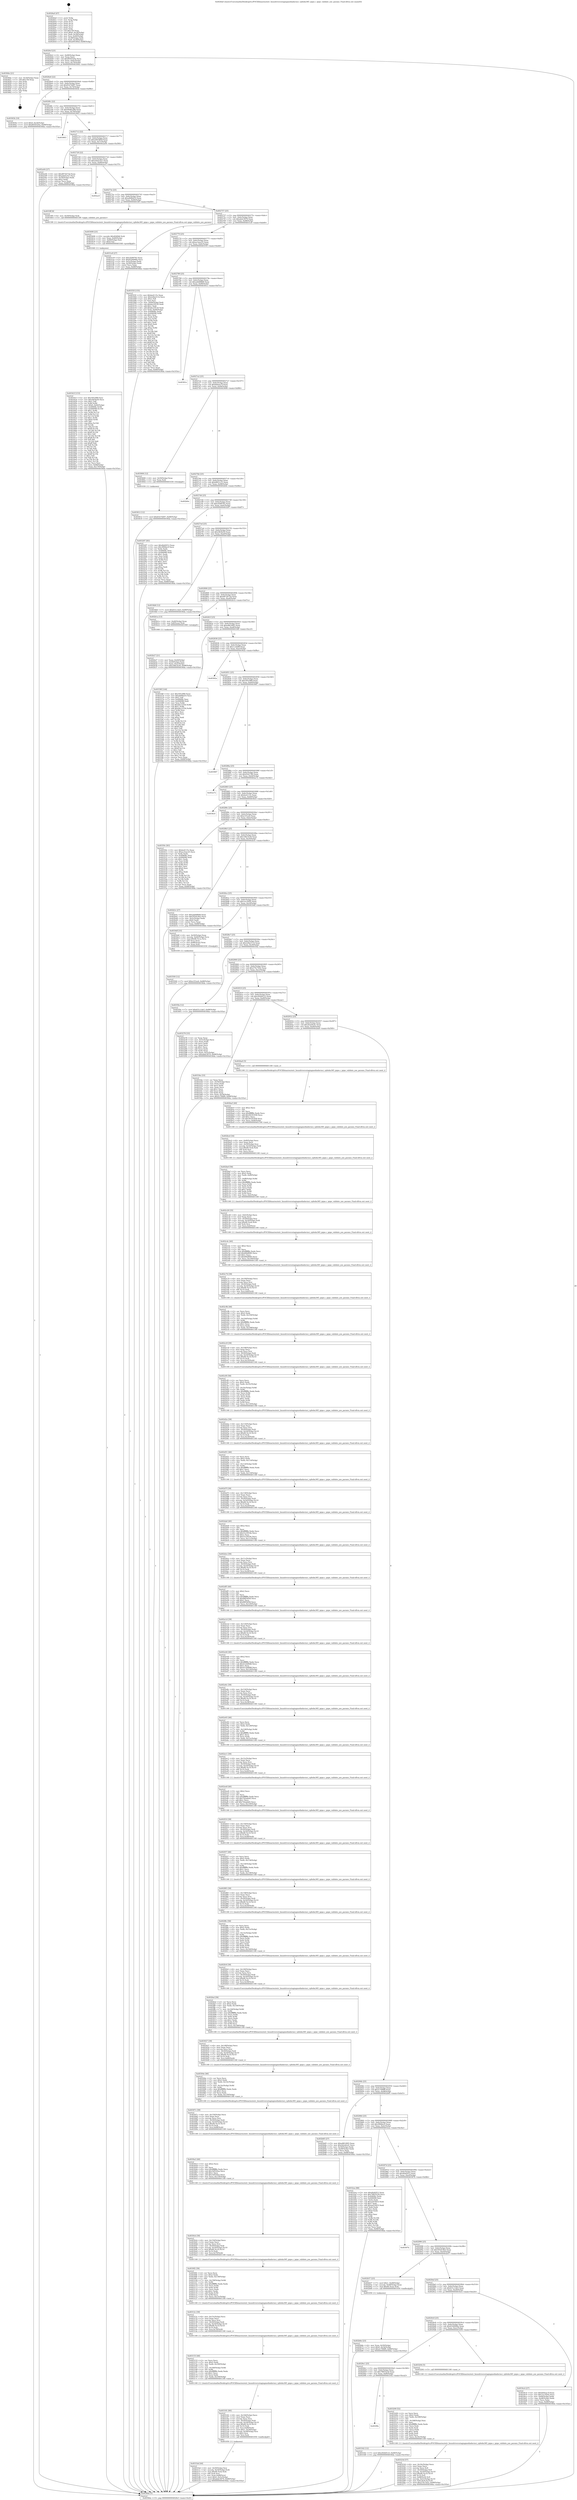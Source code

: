 digraph "0x4026a0" {
  label = "0x4026a0 (/mnt/c/Users/mathe/Desktop/tcc/POCII/binaries/extr_linuxdriversstagingmediadavinci_vpfedm365_ipipe.c_ipipe_validate_yee_params_Final-ollvm.out::main(0))"
  labelloc = "t"
  node[shape=record]

  Entry [label="",width=0.3,height=0.3,shape=circle,fillcolor=black,style=filled]
  "0x4026cf" [label="{
     0x4026cf [23]\l
     | [instrs]\l
     &nbsp;&nbsp;0x4026cf \<+3\>: mov -0x68(%rbp),%eax\l
     &nbsp;&nbsp;0x4026d2 \<+2\>: mov %eax,%ecx\l
     &nbsp;&nbsp;0x4026d4 \<+6\>: sub $0x8050320a,%ecx\l
     &nbsp;&nbsp;0x4026da \<+3\>: mov %eax,-0x6c(%rbp)\l
     &nbsp;&nbsp;0x4026dd \<+3\>: mov %ecx,-0x70(%rbp)\l
     &nbsp;&nbsp;0x4026e0 \<+6\>: je 000000000040364e \<main+0xfae\>\l
  }"]
  "0x40364e" [label="{
     0x40364e [21]\l
     | [instrs]\l
     &nbsp;&nbsp;0x40364e \<+3\>: mov -0x34(%rbp),%eax\l
     &nbsp;&nbsp;0x403651 \<+7\>: add $0x158,%rsp\l
     &nbsp;&nbsp;0x403658 \<+1\>: pop %rbx\l
     &nbsp;&nbsp;0x403659 \<+2\>: pop %r12\l
     &nbsp;&nbsp;0x40365b \<+2\>: pop %r13\l
     &nbsp;&nbsp;0x40365d \<+2\>: pop %r14\l
     &nbsp;&nbsp;0x40365f \<+2\>: pop %r15\l
     &nbsp;&nbsp;0x403661 \<+1\>: pop %rbp\l
     &nbsp;&nbsp;0x403662 \<+1\>: ret\l
  }"]
  "0x4026e6" [label="{
     0x4026e6 [22]\l
     | [instrs]\l
     &nbsp;&nbsp;0x4026e6 \<+5\>: jmp 00000000004026eb \<main+0x4b\>\l
     &nbsp;&nbsp;0x4026eb \<+3\>: mov -0x6c(%rbp),%eax\l
     &nbsp;&nbsp;0x4026ee \<+5\>: sub $0x81b74497,%eax\l
     &nbsp;&nbsp;0x4026f3 \<+3\>: mov %eax,-0x74(%rbp)\l
     &nbsp;&nbsp;0x4026f6 \<+6\>: je 000000000040363b \<main+0xf9b\>\l
  }"]
  Exit [label="",width=0.3,height=0.3,shape=circle,fillcolor=black,style=filled,peripheries=2]
  "0x40363b" [label="{
     0x40363b [19]\l
     | [instrs]\l
     &nbsp;&nbsp;0x40363b \<+7\>: movl $0x0,-0x34(%rbp)\l
     &nbsp;&nbsp;0x403642 \<+7\>: movl $0x8050320a,-0x68(%rbp)\l
     &nbsp;&nbsp;0x403649 \<+5\>: jmp 00000000004036da \<main+0x103a\>\l
  }"]
  "0x4026fc" [label="{
     0x4026fc [22]\l
     | [instrs]\l
     &nbsp;&nbsp;0x4026fc \<+5\>: jmp 0000000000402701 \<main+0x61\>\l
     &nbsp;&nbsp;0x402701 \<+3\>: mov -0x6c(%rbp),%eax\l
     &nbsp;&nbsp;0x402704 \<+5\>: sub $0x94d6a396,%eax\l
     &nbsp;&nbsp;0x402709 \<+3\>: mov %eax,-0x78(%rbp)\l
     &nbsp;&nbsp;0x40270c \<+6\>: je 0000000000403663 \<main+0xfc3\>\l
  }"]
  "0x403612" [label="{
     0x403612 [12]\l
     | [instrs]\l
     &nbsp;&nbsp;0x403612 \<+7\>: movl $0x81b74497,-0x68(%rbp)\l
     &nbsp;&nbsp;0x403619 \<+5\>: jmp 00000000004036da \<main+0x103a\>\l
  }"]
  "0x403663" [label="{
     0x403663\l
  }", style=dashed]
  "0x402712" [label="{
     0x402712 [22]\l
     | [instrs]\l
     &nbsp;&nbsp;0x402712 \<+5\>: jmp 0000000000402717 \<main+0x77\>\l
     &nbsp;&nbsp;0x402717 \<+3\>: mov -0x6c(%rbp),%eax\l
     &nbsp;&nbsp;0x40271a \<+5\>: sub $0xa091892f,%eax\l
     &nbsp;&nbsp;0x40271f \<+3\>: mov %eax,-0x7c(%rbp)\l
     &nbsp;&nbsp;0x402722 \<+6\>: je 0000000000402a04 \<main+0x364\>\l
  }"]
  "0x403500" [label="{
     0x403500 [12]\l
     | [instrs]\l
     &nbsp;&nbsp;0x403500 \<+7\>: movl $0xe1f1ee4,-0x68(%rbp)\l
     &nbsp;&nbsp;0x403507 \<+5\>: jmp 00000000004036da \<main+0x103a\>\l
  }"]
  "0x402a04" [label="{
     0x402a04 [27]\l
     | [instrs]\l
     &nbsp;&nbsp;0x402a04 \<+5\>: mov $0xd872b72d,%eax\l
     &nbsp;&nbsp;0x402a09 \<+5\>: mov $0xa4d2e3a7,%ecx\l
     &nbsp;&nbsp;0x402a0e \<+3\>: mov -0x30(%rbp),%edx\l
     &nbsp;&nbsp;0x402a11 \<+3\>: cmp $0x2,%edx\l
     &nbsp;&nbsp;0x402a14 \<+3\>: cmovne %ecx,%eax\l
     &nbsp;&nbsp;0x402a17 \<+3\>: mov %eax,-0x68(%rbp)\l
     &nbsp;&nbsp;0x402a1a \<+5\>: jmp 00000000004036da \<main+0x103a\>\l
  }"]
  "0x402728" [label="{
     0x402728 [22]\l
     | [instrs]\l
     &nbsp;&nbsp;0x402728 \<+5\>: jmp 000000000040272d \<main+0x8d\>\l
     &nbsp;&nbsp;0x40272d \<+3\>: mov -0x6c(%rbp),%eax\l
     &nbsp;&nbsp;0x402730 \<+5\>: sub $0xa4d2e3a7,%eax\l
     &nbsp;&nbsp;0x402735 \<+3\>: mov %eax,-0x80(%rbp)\l
     &nbsp;&nbsp;0x402738 \<+6\>: je 0000000000402a1f \<main+0x37f\>\l
  }"]
  "0x4036da" [label="{
     0x4036da [5]\l
     | [instrs]\l
     &nbsp;&nbsp;0x4036da \<+5\>: jmp 00000000004026cf \<main+0x2f\>\l
  }"]
  "0x4026a0" [label="{
     0x4026a0 [47]\l
     | [instrs]\l
     &nbsp;&nbsp;0x4026a0 \<+1\>: push %rbp\l
     &nbsp;&nbsp;0x4026a1 \<+3\>: mov %rsp,%rbp\l
     &nbsp;&nbsp;0x4026a4 \<+2\>: push %r15\l
     &nbsp;&nbsp;0x4026a6 \<+2\>: push %r14\l
     &nbsp;&nbsp;0x4026a8 \<+2\>: push %r13\l
     &nbsp;&nbsp;0x4026aa \<+2\>: push %r12\l
     &nbsp;&nbsp;0x4026ac \<+1\>: push %rbx\l
     &nbsp;&nbsp;0x4026ad \<+7\>: sub $0x158,%rsp\l
     &nbsp;&nbsp;0x4026b4 \<+7\>: movl $0x0,-0x34(%rbp)\l
     &nbsp;&nbsp;0x4026bb \<+3\>: mov %edi,-0x38(%rbp)\l
     &nbsp;&nbsp;0x4026be \<+4\>: mov %rsi,-0x40(%rbp)\l
     &nbsp;&nbsp;0x4026c2 \<+3\>: mov -0x38(%rbp),%edi\l
     &nbsp;&nbsp;0x4026c5 \<+3\>: mov %edi,-0x30(%rbp)\l
     &nbsp;&nbsp;0x4026c8 \<+7\>: movl $0xa091892f,-0x68(%rbp)\l
  }"]
  "0x40341f" [label="{
     0x40341f [153]\l
     | [instrs]\l
     &nbsp;&nbsp;0x40341f \<+5\>: mov $0x305c989,%esi\l
     &nbsp;&nbsp;0x403424 \<+5\>: mov $0xcfb5fa50,%ecx\l
     &nbsp;&nbsp;0x403429 \<+2\>: mov $0x1,%dl\l
     &nbsp;&nbsp;0x40342b \<+3\>: xor %r8d,%r8d\l
     &nbsp;&nbsp;0x40342e \<+7\>: movl $0x0,-0x64(%rbp)\l
     &nbsp;&nbsp;0x403435 \<+8\>: mov 0x40608c,%r9d\l
     &nbsp;&nbsp;0x40343d \<+8\>: mov 0x406098,%r10d\l
     &nbsp;&nbsp;0x403445 \<+4\>: sub $0x1,%r8d\l
     &nbsp;&nbsp;0x403449 \<+3\>: mov %r9d,%r11d\l
     &nbsp;&nbsp;0x40344c \<+3\>: add %r8d,%r11d\l
     &nbsp;&nbsp;0x40344f \<+4\>: imul %r11d,%r9d\l
     &nbsp;&nbsp;0x403453 \<+4\>: and $0x1,%r9d\l
     &nbsp;&nbsp;0x403457 \<+4\>: cmp $0x0,%r9d\l
     &nbsp;&nbsp;0x40345b \<+3\>: sete %bl\l
     &nbsp;&nbsp;0x40345e \<+4\>: cmp $0xa,%r10d\l
     &nbsp;&nbsp;0x403462 \<+4\>: setl %r14b\l
     &nbsp;&nbsp;0x403466 \<+3\>: mov %bl,%r15b\l
     &nbsp;&nbsp;0x403469 \<+4\>: xor $0xff,%r15b\l
     &nbsp;&nbsp;0x40346d \<+3\>: mov %r14b,%r12b\l
     &nbsp;&nbsp;0x403470 \<+4\>: xor $0xff,%r12b\l
     &nbsp;&nbsp;0x403474 \<+3\>: xor $0x1,%dl\l
     &nbsp;&nbsp;0x403477 \<+3\>: mov %r15b,%r13b\l
     &nbsp;&nbsp;0x40347a \<+4\>: and $0xff,%r13b\l
     &nbsp;&nbsp;0x40347e \<+2\>: and %dl,%bl\l
     &nbsp;&nbsp;0x403480 \<+3\>: mov %r12b,%dil\l
     &nbsp;&nbsp;0x403483 \<+4\>: and $0xff,%dil\l
     &nbsp;&nbsp;0x403487 \<+3\>: and %dl,%r14b\l
     &nbsp;&nbsp;0x40348a \<+3\>: or %bl,%r13b\l
     &nbsp;&nbsp;0x40348d \<+3\>: or %r14b,%dil\l
     &nbsp;&nbsp;0x403490 \<+3\>: xor %dil,%r13b\l
     &nbsp;&nbsp;0x403493 \<+3\>: or %r12b,%r15b\l
     &nbsp;&nbsp;0x403496 \<+4\>: xor $0xff,%r15b\l
     &nbsp;&nbsp;0x40349a \<+3\>: or $0x1,%dl\l
     &nbsp;&nbsp;0x40349d \<+3\>: and %dl,%r15b\l
     &nbsp;&nbsp;0x4034a0 \<+3\>: or %r15b,%r13b\l
     &nbsp;&nbsp;0x4034a3 \<+4\>: test $0x1,%r13b\l
     &nbsp;&nbsp;0x4034a7 \<+3\>: cmovne %ecx,%esi\l
     &nbsp;&nbsp;0x4034aa \<+3\>: mov %esi,-0x68(%rbp)\l
     &nbsp;&nbsp;0x4034ad \<+6\>: mov %eax,-0x170(%rbp)\l
     &nbsp;&nbsp;0x4034b3 \<+5\>: jmp 00000000004036da \<main+0x103a\>\l
  }"]
  "0x402a1f" [label="{
     0x402a1f\l
  }", style=dashed]
  "0x40273e" [label="{
     0x40273e [25]\l
     | [instrs]\l
     &nbsp;&nbsp;0x40273e \<+5\>: jmp 0000000000402743 \<main+0xa3\>\l
     &nbsp;&nbsp;0x402743 \<+3\>: mov -0x6c(%rbp),%eax\l
     &nbsp;&nbsp;0x402746 \<+5\>: sub $0xa84fbd10,%eax\l
     &nbsp;&nbsp;0x40274b \<+6\>: mov %eax,-0x84(%rbp)\l
     &nbsp;&nbsp;0x402751 \<+6\>: je 00000000004033ff \<main+0xd5f\>\l
  }"]
  "0x403408" [label="{
     0x403408 [23]\l
     | [instrs]\l
     &nbsp;&nbsp;0x403408 \<+10\>: movabs $0x4040b6,%rdi\l
     &nbsp;&nbsp;0x403412 \<+3\>: mov %eax,-0x60(%rbp)\l
     &nbsp;&nbsp;0x403415 \<+3\>: mov -0x60(%rbp),%esi\l
     &nbsp;&nbsp;0x403418 \<+2\>: mov $0x0,%al\l
     &nbsp;&nbsp;0x40341a \<+5\>: call 0000000000401040 \<printf@plt\>\l
     | [calls]\l
     &nbsp;&nbsp;0x401040 \{1\} (unknown)\l
  }"]
  "0x4033ff" [label="{
     0x4033ff [9]\l
     | [instrs]\l
     &nbsp;&nbsp;0x4033ff \<+4\>: mov -0x50(%rbp),%rdi\l
     &nbsp;&nbsp;0x403403 \<+5\>: call 00000000004015f0 \<ipipe_validate_yee_params\>\l
     | [calls]\l
     &nbsp;&nbsp;0x4015f0 \{1\} (/mnt/c/Users/mathe/Desktop/tcc/POCII/binaries/extr_linuxdriversstagingmediadavinci_vpfedm365_ipipe.c_ipipe_validate_yee_params_Final-ollvm.out::ipipe_validate_yee_params)\l
  }"]
  "0x402757" [label="{
     0x402757 [25]\l
     | [instrs]\l
     &nbsp;&nbsp;0x402757 \<+5\>: jmp 000000000040275c \<main+0xbc\>\l
     &nbsp;&nbsp;0x40275c \<+3\>: mov -0x6c(%rbp),%eax\l
     &nbsp;&nbsp;0x40275f \<+5\>: sub $0xabdc5679,%eax\l
     &nbsp;&nbsp;0x402764 \<+6\>: mov %eax,-0x88(%rbp)\l
     &nbsp;&nbsp;0x40276a \<+6\>: je 00000000004031e9 \<main+0xb49\>\l
  }"]
  "0x4029fa" [label="{
     0x4029fa\l
  }", style=dashed]
  "0x4031e9" [label="{
     0x4031e9 [27]\l
     | [instrs]\l
     &nbsp;&nbsp;0x4031e9 \<+5\>: mov $0xcf299762,%eax\l
     &nbsp;&nbsp;0x4031ee \<+5\>: mov $0x6326066a,%ecx\l
     &nbsp;&nbsp;0x4031f3 \<+3\>: mov -0x5c(%rbp),%edx\l
     &nbsp;&nbsp;0x4031f6 \<+3\>: cmp -0x58(%rbp),%edx\l
     &nbsp;&nbsp;0x4031f9 \<+3\>: cmovl %ecx,%eax\l
     &nbsp;&nbsp;0x4031fc \<+3\>: mov %eax,-0x68(%rbp)\l
     &nbsp;&nbsp;0x4031ff \<+5\>: jmp 00000000004036da \<main+0x103a\>\l
  }"]
  "0x402770" [label="{
     0x402770 [25]\l
     | [instrs]\l
     &nbsp;&nbsp;0x402770 \<+5\>: jmp 0000000000402775 \<main+0xd5\>\l
     &nbsp;&nbsp;0x402775 \<+3\>: mov -0x6c(%rbp),%eax\l
     &nbsp;&nbsp;0x402778 \<+5\>: sub $0xac3eac25,%eax\l
     &nbsp;&nbsp;0x40277d \<+6\>: mov %eax,-0x8c(%rbp)\l
     &nbsp;&nbsp;0x402783 \<+6\>: je 000000000040355f \<main+0xebf\>\l
  }"]
  "0x403342" [label="{
     0x403342 [12]\l
     | [instrs]\l
     &nbsp;&nbsp;0x403342 \<+7\>: movl $0x292b9123,-0x68(%rbp)\l
     &nbsp;&nbsp;0x403349 \<+5\>: jmp 00000000004036da \<main+0x103a\>\l
  }"]
  "0x40355f" [label="{
     0x40355f [155]\l
     | [instrs]\l
     &nbsp;&nbsp;0x40355f \<+5\>: mov $0xbe4115c,%eax\l
     &nbsp;&nbsp;0x403564 \<+5\>: mov $0x228a3114,%ecx\l
     &nbsp;&nbsp;0x403569 \<+2\>: mov $0x1,%dl\l
     &nbsp;&nbsp;0x40356b \<+2\>: xor %esi,%esi\l
     &nbsp;&nbsp;0x40356d \<+3\>: mov -0x64(%rbp),%edi\l
     &nbsp;&nbsp;0x403570 \<+6\>: sub $0x6e23f120,%edi\l
     &nbsp;&nbsp;0x403576 \<+3\>: add $0x1,%edi\l
     &nbsp;&nbsp;0x403579 \<+6\>: add $0x6e23f120,%edi\l
     &nbsp;&nbsp;0x40357f \<+3\>: mov %edi,-0x64(%rbp)\l
     &nbsp;&nbsp;0x403582 \<+7\>: mov 0x40608c,%edi\l
     &nbsp;&nbsp;0x403589 \<+8\>: mov 0x406098,%r8d\l
     &nbsp;&nbsp;0x403591 \<+3\>: sub $0x1,%esi\l
     &nbsp;&nbsp;0x403594 \<+3\>: mov %edi,%r9d\l
     &nbsp;&nbsp;0x403597 \<+3\>: add %esi,%r9d\l
     &nbsp;&nbsp;0x40359a \<+4\>: imul %r9d,%edi\l
     &nbsp;&nbsp;0x40359e \<+3\>: and $0x1,%edi\l
     &nbsp;&nbsp;0x4035a1 \<+3\>: cmp $0x0,%edi\l
     &nbsp;&nbsp;0x4035a4 \<+4\>: sete %r10b\l
     &nbsp;&nbsp;0x4035a8 \<+4\>: cmp $0xa,%r8d\l
     &nbsp;&nbsp;0x4035ac \<+4\>: setl %r11b\l
     &nbsp;&nbsp;0x4035b0 \<+3\>: mov %r10b,%bl\l
     &nbsp;&nbsp;0x4035b3 \<+3\>: xor $0xff,%bl\l
     &nbsp;&nbsp;0x4035b6 \<+3\>: mov %r11b,%r14b\l
     &nbsp;&nbsp;0x4035b9 \<+4\>: xor $0xff,%r14b\l
     &nbsp;&nbsp;0x4035bd \<+3\>: xor $0x1,%dl\l
     &nbsp;&nbsp;0x4035c0 \<+3\>: mov %bl,%r15b\l
     &nbsp;&nbsp;0x4035c3 \<+4\>: and $0xff,%r15b\l
     &nbsp;&nbsp;0x4035c7 \<+3\>: and %dl,%r10b\l
     &nbsp;&nbsp;0x4035ca \<+3\>: mov %r14b,%r12b\l
     &nbsp;&nbsp;0x4035cd \<+4\>: and $0xff,%r12b\l
     &nbsp;&nbsp;0x4035d1 \<+3\>: and %dl,%r11b\l
     &nbsp;&nbsp;0x4035d4 \<+3\>: or %r10b,%r15b\l
     &nbsp;&nbsp;0x4035d7 \<+3\>: or %r11b,%r12b\l
     &nbsp;&nbsp;0x4035da \<+3\>: xor %r12b,%r15b\l
     &nbsp;&nbsp;0x4035dd \<+3\>: or %r14b,%bl\l
     &nbsp;&nbsp;0x4035e0 \<+3\>: xor $0xff,%bl\l
     &nbsp;&nbsp;0x4035e3 \<+3\>: or $0x1,%dl\l
     &nbsp;&nbsp;0x4035e6 \<+2\>: and %dl,%bl\l
     &nbsp;&nbsp;0x4035e8 \<+3\>: or %bl,%r15b\l
     &nbsp;&nbsp;0x4035eb \<+4\>: test $0x1,%r15b\l
     &nbsp;&nbsp;0x4035ef \<+3\>: cmovne %ecx,%eax\l
     &nbsp;&nbsp;0x4035f2 \<+3\>: mov %eax,-0x68(%rbp)\l
     &nbsp;&nbsp;0x4035f5 \<+5\>: jmp 00000000004036da \<main+0x103a\>\l
  }"]
  "0x402789" [label="{
     0x402789 [25]\l
     | [instrs]\l
     &nbsp;&nbsp;0x402789 \<+5\>: jmp 000000000040278e \<main+0xee\>\l
     &nbsp;&nbsp;0x40278e \<+3\>: mov -0x6c(%rbp),%eax\l
     &nbsp;&nbsp;0x402791 \<+5\>: sub $0xadd488d9,%eax\l
     &nbsp;&nbsp;0x402796 \<+6\>: mov %eax,-0x90(%rbp)\l
     &nbsp;&nbsp;0x40279c \<+6\>: je 000000000040361e \<main+0xf7e\>\l
  }"]
  "0x40323d" [label="{
     0x40323d [57]\l
     | [instrs]\l
     &nbsp;&nbsp;0x40323d \<+6\>: mov -0x16c(%rbp),%ecx\l
     &nbsp;&nbsp;0x403243 \<+3\>: imul %eax,%ecx\l
     &nbsp;&nbsp;0x403246 \<+3\>: movslq %ecx,%r8\l
     &nbsp;&nbsp;0x403249 \<+4\>: mov -0x50(%rbp),%r9\l
     &nbsp;&nbsp;0x40324d \<+4\>: movslq -0x54(%rbp),%r10\l
     &nbsp;&nbsp;0x403251 \<+7\>: imul $0x90,%r10,%r10\l
     &nbsp;&nbsp;0x403258 \<+3\>: add %r10,%r9\l
     &nbsp;&nbsp;0x40325b \<+7\>: mov 0x88(%r9),%r9\l
     &nbsp;&nbsp;0x403262 \<+4\>: movslq -0x5c(%rbp),%r10\l
     &nbsp;&nbsp;0x403266 \<+4\>: mov %r8,(%r9,%r10,8)\l
     &nbsp;&nbsp;0x40326a \<+7\>: movl $0x270c7d22,-0x68(%rbp)\l
     &nbsp;&nbsp;0x403271 \<+5\>: jmp 00000000004036da \<main+0x103a\>\l
  }"]
  "0x40361e" [label="{
     0x40361e\l
  }", style=dashed]
  "0x4027a2" [label="{
     0x4027a2 [25]\l
     | [instrs]\l
     &nbsp;&nbsp;0x4027a2 \<+5\>: jmp 00000000004027a7 \<main+0x107\>\l
     &nbsp;&nbsp;0x4027a7 \<+3\>: mov -0x6c(%rbp),%eax\l
     &nbsp;&nbsp;0x4027aa \<+5\>: sub $0xbb0eac7f,%eax\l
     &nbsp;&nbsp;0x4027af \<+6\>: mov %eax,-0x94(%rbp)\l
     &nbsp;&nbsp;0x4027b5 \<+6\>: je 0000000000403606 \<main+0xf66\>\l
  }"]
  "0x403209" [label="{
     0x403209 [52]\l
     | [instrs]\l
     &nbsp;&nbsp;0x403209 \<+2\>: xor %ecx,%ecx\l
     &nbsp;&nbsp;0x40320b \<+5\>: mov $0x2,%edx\l
     &nbsp;&nbsp;0x403210 \<+6\>: mov %edx,-0x168(%rbp)\l
     &nbsp;&nbsp;0x403216 \<+1\>: cltd\l
     &nbsp;&nbsp;0x403217 \<+6\>: mov -0x168(%rbp),%esi\l
     &nbsp;&nbsp;0x40321d \<+2\>: idiv %esi\l
     &nbsp;&nbsp;0x40321f \<+6\>: imul $0xfffffffe,%edx,%edx\l
     &nbsp;&nbsp;0x403225 \<+2\>: mov %ecx,%edi\l
     &nbsp;&nbsp;0x403227 \<+2\>: sub %edx,%edi\l
     &nbsp;&nbsp;0x403229 \<+2\>: mov %ecx,%edx\l
     &nbsp;&nbsp;0x40322b \<+3\>: sub $0x1,%edx\l
     &nbsp;&nbsp;0x40322e \<+2\>: add %edx,%edi\l
     &nbsp;&nbsp;0x403230 \<+2\>: sub %edi,%ecx\l
     &nbsp;&nbsp;0x403232 \<+6\>: mov %ecx,-0x16c(%rbp)\l
     &nbsp;&nbsp;0x403238 \<+5\>: call 0000000000401160 \<next_i\>\l
     | [calls]\l
     &nbsp;&nbsp;0x401160 \{1\} (/mnt/c/Users/mathe/Desktop/tcc/POCII/binaries/extr_linuxdriversstagingmediadavinci_vpfedm365_ipipe.c_ipipe_validate_yee_params_Final-ollvm.out::next_i)\l
  }"]
  "0x403606" [label="{
     0x403606 [12]\l
     | [instrs]\l
     &nbsp;&nbsp;0x403606 \<+4\>: mov -0x50(%rbp),%rax\l
     &nbsp;&nbsp;0x40360a \<+3\>: mov %rax,%rdi\l
     &nbsp;&nbsp;0x40360d \<+5\>: call 0000000000401030 \<free@plt\>\l
     | [calls]\l
     &nbsp;&nbsp;0x401030 \{1\} (unknown)\l
  }"]
  "0x4027bb" [label="{
     0x4027bb [25]\l
     | [instrs]\l
     &nbsp;&nbsp;0x4027bb \<+5\>: jmp 00000000004027c0 \<main+0x120\>\l
     &nbsp;&nbsp;0x4027c0 \<+3\>: mov -0x6c(%rbp),%eax\l
     &nbsp;&nbsp;0x4027c3 \<+5\>: sub $0xbf851c15,%eax\l
     &nbsp;&nbsp;0x4027c8 \<+6\>: mov %eax,-0x98(%rbp)\l
     &nbsp;&nbsp;0x4027ce \<+6\>: je 0000000000402b0e \<main+0x46e\>\l
  }"]
  "0x4029e1" [label="{
     0x4029e1 [25]\l
     | [instrs]\l
     &nbsp;&nbsp;0x4029e1 \<+5\>: jmp 00000000004029e6 \<main+0x346\>\l
     &nbsp;&nbsp;0x4029e6 \<+3\>: mov -0x6c(%rbp),%eax\l
     &nbsp;&nbsp;0x4029e9 \<+5\>: sub $0x7985523d,%eax\l
     &nbsp;&nbsp;0x4029ee \<+6\>: mov %eax,-0xf0(%rbp)\l
     &nbsp;&nbsp;0x4029f4 \<+6\>: je 0000000000403342 \<main+0xca2\>\l
  }"]
  "0x402b0e" [label="{
     0x402b0e\l
  }", style=dashed]
  "0x4027d4" [label="{
     0x4027d4 [25]\l
     | [instrs]\l
     &nbsp;&nbsp;0x4027d4 \<+5\>: jmp 00000000004027d9 \<main+0x139\>\l
     &nbsp;&nbsp;0x4027d9 \<+3\>: mov -0x6c(%rbp),%eax\l
     &nbsp;&nbsp;0x4027dc \<+5\>: sub $0xcf299762,%eax\l
     &nbsp;&nbsp;0x4027e1 \<+6\>: mov %eax,-0x9c(%rbp)\l
     &nbsp;&nbsp;0x4027e7 \<+6\>: je 0000000000403297 \<main+0xbf7\>\l
  }"]
  "0x403204" [label="{
     0x403204 [5]\l
     | [instrs]\l
     &nbsp;&nbsp;0x403204 \<+5\>: call 0000000000401160 \<next_i\>\l
     | [calls]\l
     &nbsp;&nbsp;0x401160 \{1\} (/mnt/c/Users/mathe/Desktop/tcc/POCII/binaries/extr_linuxdriversstagingmediadavinci_vpfedm365_ipipe.c_ipipe_validate_yee_params_Final-ollvm.out::next_i)\l
  }"]
  "0x403297" [label="{
     0x403297 [83]\l
     | [instrs]\l
     &nbsp;&nbsp;0x403297 \<+5\>: mov $0x4fa92f12,%eax\l
     &nbsp;&nbsp;0x40329c \<+5\>: mov $0x3f0fdec0,%ecx\l
     &nbsp;&nbsp;0x4032a1 \<+2\>: xor %edx,%edx\l
     &nbsp;&nbsp;0x4032a3 \<+7\>: mov 0x40608c,%esi\l
     &nbsp;&nbsp;0x4032aa \<+7\>: mov 0x406098,%edi\l
     &nbsp;&nbsp;0x4032b1 \<+3\>: sub $0x1,%edx\l
     &nbsp;&nbsp;0x4032b4 \<+3\>: mov %esi,%r8d\l
     &nbsp;&nbsp;0x4032b7 \<+3\>: add %edx,%r8d\l
     &nbsp;&nbsp;0x4032ba \<+4\>: imul %r8d,%esi\l
     &nbsp;&nbsp;0x4032be \<+3\>: and $0x1,%esi\l
     &nbsp;&nbsp;0x4032c1 \<+3\>: cmp $0x0,%esi\l
     &nbsp;&nbsp;0x4032c4 \<+4\>: sete %r9b\l
     &nbsp;&nbsp;0x4032c8 \<+3\>: cmp $0xa,%edi\l
     &nbsp;&nbsp;0x4032cb \<+4\>: setl %r10b\l
     &nbsp;&nbsp;0x4032cf \<+3\>: mov %r9b,%r11b\l
     &nbsp;&nbsp;0x4032d2 \<+3\>: and %r10b,%r11b\l
     &nbsp;&nbsp;0x4032d5 \<+3\>: xor %r10b,%r9b\l
     &nbsp;&nbsp;0x4032d8 \<+3\>: or %r9b,%r11b\l
     &nbsp;&nbsp;0x4032db \<+4\>: test $0x1,%r11b\l
     &nbsp;&nbsp;0x4032df \<+3\>: cmovne %ecx,%eax\l
     &nbsp;&nbsp;0x4032e2 \<+3\>: mov %eax,-0x68(%rbp)\l
     &nbsp;&nbsp;0x4032e5 \<+5\>: jmp 00000000004036da \<main+0x103a\>\l
  }"]
  "0x4027ed" [label="{
     0x4027ed [25]\l
     | [instrs]\l
     &nbsp;&nbsp;0x4027ed \<+5\>: jmp 00000000004027f2 \<main+0x152\>\l
     &nbsp;&nbsp;0x4027f2 \<+3\>: mov -0x6c(%rbp),%eax\l
     &nbsp;&nbsp;0x4027f5 \<+5\>: sub $0xcfb5fa50,%eax\l
     &nbsp;&nbsp;0x4027fa \<+6\>: mov %eax,-0xa0(%rbp)\l
     &nbsp;&nbsp;0x402800 \<+6\>: je 00000000004034b8 \<main+0xe18\>\l
  }"]
  "0x4029c8" [label="{
     0x4029c8 [25]\l
     | [instrs]\l
     &nbsp;&nbsp;0x4029c8 \<+5\>: jmp 00000000004029cd \<main+0x32d\>\l
     &nbsp;&nbsp;0x4029cd \<+3\>: mov -0x6c(%rbp),%eax\l
     &nbsp;&nbsp;0x4029d0 \<+5\>: sub $0x6326066a,%eax\l
     &nbsp;&nbsp;0x4029d5 \<+6\>: mov %eax,-0xec(%rbp)\l
     &nbsp;&nbsp;0x4029db \<+6\>: je 0000000000403204 \<main+0xb64\>\l
  }"]
  "0x4034b8" [label="{
     0x4034b8 [12]\l
     | [instrs]\l
     &nbsp;&nbsp;0x4034b8 \<+7\>: movl $0x631c1de5,-0x68(%rbp)\l
     &nbsp;&nbsp;0x4034bf \<+5\>: jmp 00000000004036da \<main+0x103a\>\l
  }"]
  "0x402806" [label="{
     0x402806 [25]\l
     | [instrs]\l
     &nbsp;&nbsp;0x402806 \<+5\>: jmp 000000000040280b \<main+0x16b\>\l
     &nbsp;&nbsp;0x40280b \<+3\>: mov -0x6c(%rbp),%eax\l
     &nbsp;&nbsp;0x40280e \<+5\>: sub $0xd872b72d,%eax\l
     &nbsp;&nbsp;0x402813 \<+6\>: mov %eax,-0xa4(%rbp)\l
     &nbsp;&nbsp;0x402819 \<+6\>: je 0000000000402b1a \<main+0x47a\>\l
  }"]
  "0x4034c4" [label="{
     0x4034c4 [27]\l
     | [instrs]\l
     &nbsp;&nbsp;0x4034c4 \<+5\>: mov $0xbb0eac7f,%eax\l
     &nbsp;&nbsp;0x4034c9 \<+5\>: mov $0x1ec182f2,%ecx\l
     &nbsp;&nbsp;0x4034ce \<+3\>: mov -0x64(%rbp),%edx\l
     &nbsp;&nbsp;0x4034d1 \<+3\>: cmp -0x48(%rbp),%edx\l
     &nbsp;&nbsp;0x4034d4 \<+3\>: cmovl %ecx,%eax\l
     &nbsp;&nbsp;0x4034d7 \<+3\>: mov %eax,-0x68(%rbp)\l
     &nbsp;&nbsp;0x4034da \<+5\>: jmp 00000000004036da \<main+0x103a\>\l
  }"]
  "0x402b1a" [label="{
     0x402b1a [13]\l
     | [instrs]\l
     &nbsp;&nbsp;0x402b1a \<+4\>: mov -0x40(%rbp),%rax\l
     &nbsp;&nbsp;0x402b1e \<+4\>: mov 0x8(%rax),%rdi\l
     &nbsp;&nbsp;0x402b22 \<+5\>: call 0000000000401060 \<atoi@plt\>\l
     | [calls]\l
     &nbsp;&nbsp;0x401060 \{1\} (unknown)\l
  }"]
  "0x40281f" [label="{
     0x40281f [25]\l
     | [instrs]\l
     &nbsp;&nbsp;0x40281f \<+5\>: jmp 0000000000402824 \<main+0x184\>\l
     &nbsp;&nbsp;0x402824 \<+3\>: mov -0x6c(%rbp),%eax\l
     &nbsp;&nbsp;0x402827 \<+5\>: sub $0xe8814f45,%eax\l
     &nbsp;&nbsp;0x40282c \<+6\>: mov %eax,-0xa8(%rbp)\l
     &nbsp;&nbsp;0x402832 \<+6\>: je 000000000040336f \<main+0xccf\>\l
  }"]
  "0x402b27" [label="{
     0x402b27 [21]\l
     | [instrs]\l
     &nbsp;&nbsp;0x402b27 \<+3\>: mov %eax,-0x44(%rbp)\l
     &nbsp;&nbsp;0x402b2a \<+3\>: mov -0x44(%rbp),%eax\l
     &nbsp;&nbsp;0x402b2d \<+3\>: mov %eax,-0x2c(%rbp)\l
     &nbsp;&nbsp;0x402b30 \<+7\>: movl $0x168c5e30,-0x68(%rbp)\l
     &nbsp;&nbsp;0x402b37 \<+5\>: jmp 00000000004036da \<main+0x103a\>\l
  }"]
  "0x4031bd" [label="{
     0x4031bd [44]\l
     | [instrs]\l
     &nbsp;&nbsp;0x4031bd \<+4\>: mov -0x50(%rbp),%rsi\l
     &nbsp;&nbsp;0x4031c1 \<+4\>: movslq -0x54(%rbp),%rdi\l
     &nbsp;&nbsp;0x4031c5 \<+7\>: imul $0x90,%rdi,%rdi\l
     &nbsp;&nbsp;0x4031cc \<+3\>: add %rdi,%rsi\l
     &nbsp;&nbsp;0x4031cf \<+7\>: mov %rax,0x88(%rsi)\l
     &nbsp;&nbsp;0x4031d6 \<+7\>: movl $0x0,-0x5c(%rbp)\l
     &nbsp;&nbsp;0x4031dd \<+7\>: movl $0xabdc5679,-0x68(%rbp)\l
     &nbsp;&nbsp;0x4031e4 \<+5\>: jmp 00000000004036da \<main+0x103a\>\l
  }"]
  "0x40336f" [label="{
     0x40336f [144]\l
     | [instrs]\l
     &nbsp;&nbsp;0x40336f \<+5\>: mov $0x305c989,%eax\l
     &nbsp;&nbsp;0x403374 \<+5\>: mov $0xa84fbd10,%ecx\l
     &nbsp;&nbsp;0x403379 \<+2\>: mov $0x1,%dl\l
     &nbsp;&nbsp;0x40337b \<+7\>: mov 0x40608c,%esi\l
     &nbsp;&nbsp;0x403382 \<+7\>: mov 0x406098,%edi\l
     &nbsp;&nbsp;0x403389 \<+3\>: mov %esi,%r8d\l
     &nbsp;&nbsp;0x40338c \<+7\>: sub $0xd4cc2354,%r8d\l
     &nbsp;&nbsp;0x403393 \<+4\>: sub $0x1,%r8d\l
     &nbsp;&nbsp;0x403397 \<+7\>: add $0xd4cc2354,%r8d\l
     &nbsp;&nbsp;0x40339e \<+4\>: imul %r8d,%esi\l
     &nbsp;&nbsp;0x4033a2 \<+3\>: and $0x1,%esi\l
     &nbsp;&nbsp;0x4033a5 \<+3\>: cmp $0x0,%esi\l
     &nbsp;&nbsp;0x4033a8 \<+4\>: sete %r9b\l
     &nbsp;&nbsp;0x4033ac \<+3\>: cmp $0xa,%edi\l
     &nbsp;&nbsp;0x4033af \<+4\>: setl %r10b\l
     &nbsp;&nbsp;0x4033b3 \<+3\>: mov %r9b,%r11b\l
     &nbsp;&nbsp;0x4033b6 \<+4\>: xor $0xff,%r11b\l
     &nbsp;&nbsp;0x4033ba \<+3\>: mov %r10b,%bl\l
     &nbsp;&nbsp;0x4033bd \<+3\>: xor $0xff,%bl\l
     &nbsp;&nbsp;0x4033c0 \<+3\>: xor $0x1,%dl\l
     &nbsp;&nbsp;0x4033c3 \<+3\>: mov %r11b,%r14b\l
     &nbsp;&nbsp;0x4033c6 \<+4\>: and $0xff,%r14b\l
     &nbsp;&nbsp;0x4033ca \<+3\>: and %dl,%r9b\l
     &nbsp;&nbsp;0x4033cd \<+3\>: mov %bl,%r15b\l
     &nbsp;&nbsp;0x4033d0 \<+4\>: and $0xff,%r15b\l
     &nbsp;&nbsp;0x4033d4 \<+3\>: and %dl,%r10b\l
     &nbsp;&nbsp;0x4033d7 \<+3\>: or %r9b,%r14b\l
     &nbsp;&nbsp;0x4033da \<+3\>: or %r10b,%r15b\l
     &nbsp;&nbsp;0x4033dd \<+3\>: xor %r15b,%r14b\l
     &nbsp;&nbsp;0x4033e0 \<+3\>: or %bl,%r11b\l
     &nbsp;&nbsp;0x4033e3 \<+4\>: xor $0xff,%r11b\l
     &nbsp;&nbsp;0x4033e7 \<+3\>: or $0x1,%dl\l
     &nbsp;&nbsp;0x4033ea \<+3\>: and %dl,%r11b\l
     &nbsp;&nbsp;0x4033ed \<+3\>: or %r11b,%r14b\l
     &nbsp;&nbsp;0x4033f0 \<+4\>: test $0x1,%r14b\l
     &nbsp;&nbsp;0x4033f4 \<+3\>: cmovne %ecx,%eax\l
     &nbsp;&nbsp;0x4033f7 \<+3\>: mov %eax,-0x68(%rbp)\l
     &nbsp;&nbsp;0x4033fa \<+5\>: jmp 00000000004036da \<main+0x103a\>\l
  }"]
  "0x402838" [label="{
     0x402838 [25]\l
     | [instrs]\l
     &nbsp;&nbsp;0x402838 \<+5\>: jmp 000000000040283d \<main+0x19d\>\l
     &nbsp;&nbsp;0x40283d \<+3\>: mov -0x6c(%rbp),%eax\l
     &nbsp;&nbsp;0x402840 \<+5\>: sub $0x1c24d6f,%eax\l
     &nbsp;&nbsp;0x402845 \<+6\>: mov %eax,-0xac(%rbp)\l
     &nbsp;&nbsp;0x40284b \<+6\>: je 000000000040362a \<main+0xf8a\>\l
  }"]
  "0x403181" [label="{
     0x403181 [60]\l
     | [instrs]\l
     &nbsp;&nbsp;0x403181 \<+6\>: mov -0x164(%rbp),%ecx\l
     &nbsp;&nbsp;0x403187 \<+3\>: imul %eax,%ecx\l
     &nbsp;&nbsp;0x40318a \<+3\>: movslq %ecx,%rsi\l
     &nbsp;&nbsp;0x40318d \<+4\>: mov -0x50(%rbp),%rdi\l
     &nbsp;&nbsp;0x403191 \<+4\>: movslq -0x54(%rbp),%r10\l
     &nbsp;&nbsp;0x403195 \<+7\>: imul $0x90,%r10,%r10\l
     &nbsp;&nbsp;0x40319c \<+3\>: add %r10,%rdi\l
     &nbsp;&nbsp;0x40319f \<+7\>: mov %rsi,0x80(%rdi)\l
     &nbsp;&nbsp;0x4031a6 \<+7\>: movl $0x1,-0x58(%rbp)\l
     &nbsp;&nbsp;0x4031ad \<+4\>: movslq -0x58(%rbp),%rsi\l
     &nbsp;&nbsp;0x4031b1 \<+4\>: shl $0x3,%rsi\l
     &nbsp;&nbsp;0x4031b5 \<+3\>: mov %rsi,%rdi\l
     &nbsp;&nbsp;0x4031b8 \<+5\>: call 0000000000401050 \<malloc@plt\>\l
     | [calls]\l
     &nbsp;&nbsp;0x401050 \{1\} (unknown)\l
  }"]
  "0x40362a" [label="{
     0x40362a\l
  }", style=dashed]
  "0x402851" [label="{
     0x402851 [25]\l
     | [instrs]\l
     &nbsp;&nbsp;0x402851 \<+5\>: jmp 0000000000402856 \<main+0x1b6\>\l
     &nbsp;&nbsp;0x402856 \<+3\>: mov -0x6c(%rbp),%eax\l
     &nbsp;&nbsp;0x402859 \<+5\>: sub $0x305c989,%eax\l
     &nbsp;&nbsp;0x40285e \<+6\>: mov %eax,-0xb0(%rbp)\l
     &nbsp;&nbsp;0x402864 \<+6\>: je 0000000000403687 \<main+0xfe7\>\l
  }"]
  "0x403153" [label="{
     0x403153 [46]\l
     | [instrs]\l
     &nbsp;&nbsp;0x403153 \<+2\>: xor %ecx,%ecx\l
     &nbsp;&nbsp;0x403155 \<+5\>: mov $0x2,%edx\l
     &nbsp;&nbsp;0x40315a \<+6\>: mov %edx,-0x160(%rbp)\l
     &nbsp;&nbsp;0x403160 \<+1\>: cltd\l
     &nbsp;&nbsp;0x403161 \<+7\>: mov -0x160(%rbp),%r8d\l
     &nbsp;&nbsp;0x403168 \<+3\>: idiv %r8d\l
     &nbsp;&nbsp;0x40316b \<+6\>: imul $0xfffffffe,%edx,%edx\l
     &nbsp;&nbsp;0x403171 \<+3\>: sub $0x1,%ecx\l
     &nbsp;&nbsp;0x403174 \<+2\>: sub %ecx,%edx\l
     &nbsp;&nbsp;0x403176 \<+6\>: mov %edx,-0x164(%rbp)\l
     &nbsp;&nbsp;0x40317c \<+5\>: call 0000000000401160 \<next_i\>\l
     | [calls]\l
     &nbsp;&nbsp;0x401160 \{1\} (/mnt/c/Users/mathe/Desktop/tcc/POCII/binaries/extr_linuxdriversstagingmediadavinci_vpfedm365_ipipe.c_ipipe_validate_yee_params_Final-ollvm.out::next_i)\l
  }"]
  "0x403687" [label="{
     0x403687\l
  }", style=dashed]
  "0x40286a" [label="{
     0x40286a [25]\l
     | [instrs]\l
     &nbsp;&nbsp;0x40286a \<+5\>: jmp 000000000040286f \<main+0x1cf\>\l
     &nbsp;&nbsp;0x40286f \<+3\>: mov -0x6c(%rbp),%eax\l
     &nbsp;&nbsp;0x402872 \<+5\>: sub $0x93d1780,%eax\l
     &nbsp;&nbsp;0x402877 \<+6\>: mov %eax,-0xb4(%rbp)\l
     &nbsp;&nbsp;0x40287d \<+6\>: je 0000000000402a72 \<main+0x3d2\>\l
  }"]
  "0x40312c" [label="{
     0x40312c [39]\l
     | [instrs]\l
     &nbsp;&nbsp;0x40312c \<+6\>: mov -0x15c(%rbp),%ecx\l
     &nbsp;&nbsp;0x403132 \<+3\>: imul %eax,%ecx\l
     &nbsp;&nbsp;0x403135 \<+3\>: movslq %ecx,%rsi\l
     &nbsp;&nbsp;0x403138 \<+4\>: mov -0x50(%rbp),%rdi\l
     &nbsp;&nbsp;0x40313c \<+4\>: movslq -0x54(%rbp),%r10\l
     &nbsp;&nbsp;0x403140 \<+7\>: imul $0x90,%r10,%r10\l
     &nbsp;&nbsp;0x403147 \<+3\>: add %r10,%rdi\l
     &nbsp;&nbsp;0x40314a \<+4\>: mov %rsi,0x78(%rdi)\l
     &nbsp;&nbsp;0x40314e \<+5\>: call 0000000000401160 \<next_i\>\l
     | [calls]\l
     &nbsp;&nbsp;0x401160 \{1\} (/mnt/c/Users/mathe/Desktop/tcc/POCII/binaries/extr_linuxdriversstagingmediadavinci_vpfedm365_ipipe.c_ipipe_validate_yee_params_Final-ollvm.out::next_i)\l
  }"]
  "0x402a72" [label="{
     0x402a72\l
  }", style=dashed]
  "0x402883" [label="{
     0x402883 [25]\l
     | [instrs]\l
     &nbsp;&nbsp;0x402883 \<+5\>: jmp 0000000000402888 \<main+0x1e8\>\l
     &nbsp;&nbsp;0x402888 \<+3\>: mov -0x6c(%rbp),%eax\l
     &nbsp;&nbsp;0x40288b \<+5\>: sub $0xbe4115c,%eax\l
     &nbsp;&nbsp;0x402890 \<+6\>: mov %eax,-0xb8(%rbp)\l
     &nbsp;&nbsp;0x402896 \<+6\>: je 00000000004036c0 \<main+0x1020\>\l
  }"]
  "0x4030f2" [label="{
     0x4030f2 [58]\l
     | [instrs]\l
     &nbsp;&nbsp;0x4030f2 \<+2\>: xor %ecx,%ecx\l
     &nbsp;&nbsp;0x4030f4 \<+5\>: mov $0x2,%edx\l
     &nbsp;&nbsp;0x4030f9 \<+6\>: mov %edx,-0x158(%rbp)\l
     &nbsp;&nbsp;0x4030ff \<+1\>: cltd\l
     &nbsp;&nbsp;0x403100 \<+7\>: mov -0x158(%rbp),%r8d\l
     &nbsp;&nbsp;0x403107 \<+3\>: idiv %r8d\l
     &nbsp;&nbsp;0x40310a \<+6\>: imul $0xfffffffe,%edx,%edx\l
     &nbsp;&nbsp;0x403110 \<+3\>: mov %ecx,%r9d\l
     &nbsp;&nbsp;0x403113 \<+3\>: sub %edx,%r9d\l
     &nbsp;&nbsp;0x403116 \<+2\>: mov %ecx,%edx\l
     &nbsp;&nbsp;0x403118 \<+3\>: sub $0x1,%edx\l
     &nbsp;&nbsp;0x40311b \<+3\>: add %edx,%r9d\l
     &nbsp;&nbsp;0x40311e \<+3\>: sub %r9d,%ecx\l
     &nbsp;&nbsp;0x403121 \<+6\>: mov %ecx,-0x15c(%rbp)\l
     &nbsp;&nbsp;0x403127 \<+5\>: call 0000000000401160 \<next_i\>\l
     | [calls]\l
     &nbsp;&nbsp;0x401160 \{1\} (/mnt/c/Users/mathe/Desktop/tcc/POCII/binaries/extr_linuxdriversstagingmediadavinci_vpfedm365_ipipe.c_ipipe_validate_yee_params_Final-ollvm.out::next_i)\l
  }"]
  "0x4036c0" [label="{
     0x4036c0\l
  }", style=dashed]
  "0x40289c" [label="{
     0x40289c [25]\l
     | [instrs]\l
     &nbsp;&nbsp;0x40289c \<+5\>: jmp 00000000004028a1 \<main+0x201\>\l
     &nbsp;&nbsp;0x4028a1 \<+3\>: mov -0x6c(%rbp),%eax\l
     &nbsp;&nbsp;0x4028a4 \<+5\>: sub $0xe1f1ee4,%eax\l
     &nbsp;&nbsp;0x4028a9 \<+6\>: mov %eax,-0xbc(%rbp)\l
     &nbsp;&nbsp;0x4028af \<+6\>: je 000000000040350c \<main+0xe6c\>\l
  }"]
  "0x4030cb" [label="{
     0x4030cb [39]\l
     | [instrs]\l
     &nbsp;&nbsp;0x4030cb \<+6\>: mov -0x154(%rbp),%ecx\l
     &nbsp;&nbsp;0x4030d1 \<+3\>: imul %eax,%ecx\l
     &nbsp;&nbsp;0x4030d4 \<+3\>: movslq %ecx,%rsi\l
     &nbsp;&nbsp;0x4030d7 \<+4\>: mov -0x50(%rbp),%rdi\l
     &nbsp;&nbsp;0x4030db \<+4\>: movslq -0x54(%rbp),%r10\l
     &nbsp;&nbsp;0x4030df \<+7\>: imul $0x90,%r10,%r10\l
     &nbsp;&nbsp;0x4030e6 \<+3\>: add %r10,%rdi\l
     &nbsp;&nbsp;0x4030e9 \<+4\>: mov %rsi,0x70(%rdi)\l
     &nbsp;&nbsp;0x4030ed \<+5\>: call 0000000000401160 \<next_i\>\l
     | [calls]\l
     &nbsp;&nbsp;0x401160 \{1\} (/mnt/c/Users/mathe/Desktop/tcc/POCII/binaries/extr_linuxdriversstagingmediadavinci_vpfedm365_ipipe.c_ipipe_validate_yee_params_Final-ollvm.out::next_i)\l
  }"]
  "0x40350c" [label="{
     0x40350c [83]\l
     | [instrs]\l
     &nbsp;&nbsp;0x40350c \<+5\>: mov $0xbe4115c,%eax\l
     &nbsp;&nbsp;0x403511 \<+5\>: mov $0xac3eac25,%ecx\l
     &nbsp;&nbsp;0x403516 \<+2\>: xor %edx,%edx\l
     &nbsp;&nbsp;0x403518 \<+7\>: mov 0x40608c,%esi\l
     &nbsp;&nbsp;0x40351f \<+7\>: mov 0x406098,%edi\l
     &nbsp;&nbsp;0x403526 \<+3\>: sub $0x1,%edx\l
     &nbsp;&nbsp;0x403529 \<+3\>: mov %esi,%r8d\l
     &nbsp;&nbsp;0x40352c \<+3\>: add %edx,%r8d\l
     &nbsp;&nbsp;0x40352f \<+4\>: imul %r8d,%esi\l
     &nbsp;&nbsp;0x403533 \<+3\>: and $0x1,%esi\l
     &nbsp;&nbsp;0x403536 \<+3\>: cmp $0x0,%esi\l
     &nbsp;&nbsp;0x403539 \<+4\>: sete %r9b\l
     &nbsp;&nbsp;0x40353d \<+3\>: cmp $0xa,%edi\l
     &nbsp;&nbsp;0x403540 \<+4\>: setl %r10b\l
     &nbsp;&nbsp;0x403544 \<+3\>: mov %r9b,%r11b\l
     &nbsp;&nbsp;0x403547 \<+3\>: and %r10b,%r11b\l
     &nbsp;&nbsp;0x40354a \<+3\>: xor %r10b,%r9b\l
     &nbsp;&nbsp;0x40354d \<+3\>: or %r9b,%r11b\l
     &nbsp;&nbsp;0x403550 \<+4\>: test $0x1,%r11b\l
     &nbsp;&nbsp;0x403554 \<+3\>: cmovne %ecx,%eax\l
     &nbsp;&nbsp;0x403557 \<+3\>: mov %eax,-0x68(%rbp)\l
     &nbsp;&nbsp;0x40355a \<+5\>: jmp 00000000004036da \<main+0x103a\>\l
  }"]
  "0x4028b5" [label="{
     0x4028b5 [25]\l
     | [instrs]\l
     &nbsp;&nbsp;0x4028b5 \<+5\>: jmp 00000000004028ba \<main+0x21a\>\l
     &nbsp;&nbsp;0x4028ba \<+3\>: mov -0x6c(%rbp),%eax\l
     &nbsp;&nbsp;0x4028bd \<+5\>: sub $0x168c5e30,%eax\l
     &nbsp;&nbsp;0x4028c2 \<+6\>: mov %eax,-0xc0(%rbp)\l
     &nbsp;&nbsp;0x4028c8 \<+6\>: je 0000000000402b3c \<main+0x49c\>\l
  }"]
  "0x4030a3" [label="{
     0x4030a3 [40]\l
     | [instrs]\l
     &nbsp;&nbsp;0x4030a3 \<+5\>: mov $0x2,%ecx\l
     &nbsp;&nbsp;0x4030a8 \<+1\>: cltd\l
     &nbsp;&nbsp;0x4030a9 \<+2\>: idiv %ecx\l
     &nbsp;&nbsp;0x4030ab \<+6\>: imul $0xfffffffe,%edx,%ecx\l
     &nbsp;&nbsp;0x4030b1 \<+6\>: sub $0x1bf520ea,%ecx\l
     &nbsp;&nbsp;0x4030b7 \<+3\>: add $0x1,%ecx\l
     &nbsp;&nbsp;0x4030ba \<+6\>: add $0x1bf520ea,%ecx\l
     &nbsp;&nbsp;0x4030c0 \<+6\>: mov %ecx,-0x154(%rbp)\l
     &nbsp;&nbsp;0x4030c6 \<+5\>: call 0000000000401160 \<next_i\>\l
     | [calls]\l
     &nbsp;&nbsp;0x401160 \{1\} (/mnt/c/Users/mathe/Desktop/tcc/POCII/binaries/extr_linuxdriversstagingmediadavinci_vpfedm365_ipipe.c_ipipe_validate_yee_params_Final-ollvm.out::next_i)\l
  }"]
  "0x402b3c" [label="{
     0x402b3c [27]\l
     | [instrs]\l
     &nbsp;&nbsp;0x402b3c \<+5\>: mov $0xadd488d9,%eax\l
     &nbsp;&nbsp;0x402b41 \<+5\>: mov $0x505d14b3,%ecx\l
     &nbsp;&nbsp;0x402b46 \<+3\>: mov -0x2c(%rbp),%edx\l
     &nbsp;&nbsp;0x402b49 \<+3\>: cmp $0x0,%edx\l
     &nbsp;&nbsp;0x402b4c \<+3\>: cmove %ecx,%eax\l
     &nbsp;&nbsp;0x402b4f \<+3\>: mov %eax,-0x68(%rbp)\l
     &nbsp;&nbsp;0x402b52 \<+5\>: jmp 00000000004036da \<main+0x103a\>\l
  }"]
  "0x4028ce" [label="{
     0x4028ce [25]\l
     | [instrs]\l
     &nbsp;&nbsp;0x4028ce \<+5\>: jmp 00000000004028d3 \<main+0x233\>\l
     &nbsp;&nbsp;0x4028d3 \<+3\>: mov -0x6c(%rbp),%eax\l
     &nbsp;&nbsp;0x4028d6 \<+5\>: sub $0x1ec182f2,%eax\l
     &nbsp;&nbsp;0x4028db \<+6\>: mov %eax,-0xc4(%rbp)\l
     &nbsp;&nbsp;0x4028e1 \<+6\>: je 00000000004034df \<main+0xe3f\>\l
  }"]
  "0x40307c" [label="{
     0x40307c [39]\l
     | [instrs]\l
     &nbsp;&nbsp;0x40307c \<+6\>: mov -0x150(%rbp),%ecx\l
     &nbsp;&nbsp;0x403082 \<+3\>: imul %eax,%ecx\l
     &nbsp;&nbsp;0x403085 \<+3\>: movslq %ecx,%rsi\l
     &nbsp;&nbsp;0x403088 \<+4\>: mov -0x50(%rbp),%rdi\l
     &nbsp;&nbsp;0x40308c \<+4\>: movslq -0x54(%rbp),%r10\l
     &nbsp;&nbsp;0x403090 \<+7\>: imul $0x90,%r10,%r10\l
     &nbsp;&nbsp;0x403097 \<+3\>: add %r10,%rdi\l
     &nbsp;&nbsp;0x40309a \<+4\>: mov %rsi,0x68(%rdi)\l
     &nbsp;&nbsp;0x40309e \<+5\>: call 0000000000401160 \<next_i\>\l
     | [calls]\l
     &nbsp;&nbsp;0x401160 \{1\} (/mnt/c/Users/mathe/Desktop/tcc/POCII/binaries/extr_linuxdriversstagingmediadavinci_vpfedm365_ipipe.c_ipipe_validate_yee_params_Final-ollvm.out::next_i)\l
  }"]
  "0x4034df" [label="{
     0x4034df [33]\l
     | [instrs]\l
     &nbsp;&nbsp;0x4034df \<+4\>: mov -0x50(%rbp),%rax\l
     &nbsp;&nbsp;0x4034e3 \<+4\>: movslq -0x64(%rbp),%rcx\l
     &nbsp;&nbsp;0x4034e7 \<+7\>: imul $0x90,%rcx,%rcx\l
     &nbsp;&nbsp;0x4034ee \<+3\>: add %rcx,%rax\l
     &nbsp;&nbsp;0x4034f1 \<+7\>: mov 0x88(%rax),%rax\l
     &nbsp;&nbsp;0x4034f8 \<+3\>: mov %rax,%rdi\l
     &nbsp;&nbsp;0x4034fb \<+5\>: call 0000000000401030 \<free@plt\>\l
     | [calls]\l
     &nbsp;&nbsp;0x401030 \{1\} (unknown)\l
  }"]
  "0x4028e7" [label="{
     0x4028e7 [25]\l
     | [instrs]\l
     &nbsp;&nbsp;0x4028e7 \<+5\>: jmp 00000000004028ec \<main+0x24c\>\l
     &nbsp;&nbsp;0x4028ec \<+3\>: mov -0x6c(%rbp),%eax\l
     &nbsp;&nbsp;0x4028ef \<+5\>: sub $0x228a3114,%eax\l
     &nbsp;&nbsp;0x4028f4 \<+6\>: mov %eax,-0xc8(%rbp)\l
     &nbsp;&nbsp;0x4028fa \<+6\>: je 00000000004035fa \<main+0xf5a\>\l
  }"]
  "0x40304e" [label="{
     0x40304e [46]\l
     | [instrs]\l
     &nbsp;&nbsp;0x40304e \<+2\>: xor %ecx,%ecx\l
     &nbsp;&nbsp;0x403050 \<+5\>: mov $0x2,%edx\l
     &nbsp;&nbsp;0x403055 \<+6\>: mov %edx,-0x14c(%rbp)\l
     &nbsp;&nbsp;0x40305b \<+1\>: cltd\l
     &nbsp;&nbsp;0x40305c \<+7\>: mov -0x14c(%rbp),%r8d\l
     &nbsp;&nbsp;0x403063 \<+3\>: idiv %r8d\l
     &nbsp;&nbsp;0x403066 \<+6\>: imul $0xfffffffe,%edx,%edx\l
     &nbsp;&nbsp;0x40306c \<+3\>: sub $0x1,%ecx\l
     &nbsp;&nbsp;0x40306f \<+2\>: sub %ecx,%edx\l
     &nbsp;&nbsp;0x403071 \<+6\>: mov %edx,-0x150(%rbp)\l
     &nbsp;&nbsp;0x403077 \<+5\>: call 0000000000401160 \<next_i\>\l
     | [calls]\l
     &nbsp;&nbsp;0x401160 \{1\} (/mnt/c/Users/mathe/Desktop/tcc/POCII/binaries/extr_linuxdriversstagingmediadavinci_vpfedm365_ipipe.c_ipipe_validate_yee_params_Final-ollvm.out::next_i)\l
  }"]
  "0x4035fa" [label="{
     0x4035fa [12]\l
     | [instrs]\l
     &nbsp;&nbsp;0x4035fa \<+7\>: movl $0x631c1de5,-0x68(%rbp)\l
     &nbsp;&nbsp;0x403601 \<+5\>: jmp 00000000004036da \<main+0x103a\>\l
  }"]
  "0x402900" [label="{
     0x402900 [25]\l
     | [instrs]\l
     &nbsp;&nbsp;0x402900 \<+5\>: jmp 0000000000402905 \<main+0x265\>\l
     &nbsp;&nbsp;0x402905 \<+3\>: mov -0x6c(%rbp),%eax\l
     &nbsp;&nbsp;0x402908 \<+5\>: sub $0x270c7d22,%eax\l
     &nbsp;&nbsp;0x40290d \<+6\>: mov %eax,-0xcc(%rbp)\l
     &nbsp;&nbsp;0x402913 \<+6\>: je 0000000000403276 \<main+0xbd6\>\l
  }"]
  "0x403027" [label="{
     0x403027 [39]\l
     | [instrs]\l
     &nbsp;&nbsp;0x403027 \<+6\>: mov -0x148(%rbp),%ecx\l
     &nbsp;&nbsp;0x40302d \<+3\>: imul %eax,%ecx\l
     &nbsp;&nbsp;0x403030 \<+3\>: movslq %ecx,%rsi\l
     &nbsp;&nbsp;0x403033 \<+4\>: mov -0x50(%rbp),%rdi\l
     &nbsp;&nbsp;0x403037 \<+4\>: movslq -0x54(%rbp),%r10\l
     &nbsp;&nbsp;0x40303b \<+7\>: imul $0x90,%r10,%r10\l
     &nbsp;&nbsp;0x403042 \<+3\>: add %r10,%rdi\l
     &nbsp;&nbsp;0x403045 \<+4\>: mov %rsi,0x60(%rdi)\l
     &nbsp;&nbsp;0x403049 \<+5\>: call 0000000000401160 \<next_i\>\l
     | [calls]\l
     &nbsp;&nbsp;0x401160 \{1\} (/mnt/c/Users/mathe/Desktop/tcc/POCII/binaries/extr_linuxdriversstagingmediadavinci_vpfedm365_ipipe.c_ipipe_validate_yee_params_Final-ollvm.out::next_i)\l
  }"]
  "0x403276" [label="{
     0x403276 [33]\l
     | [instrs]\l
     &nbsp;&nbsp;0x403276 \<+2\>: xor %eax,%eax\l
     &nbsp;&nbsp;0x403278 \<+3\>: mov -0x5c(%rbp),%ecx\l
     &nbsp;&nbsp;0x40327b \<+2\>: mov %eax,%edx\l
     &nbsp;&nbsp;0x40327d \<+2\>: sub %ecx,%edx\l
     &nbsp;&nbsp;0x40327f \<+2\>: mov %eax,%ecx\l
     &nbsp;&nbsp;0x403281 \<+3\>: sub $0x1,%ecx\l
     &nbsp;&nbsp;0x403284 \<+2\>: add %ecx,%edx\l
     &nbsp;&nbsp;0x403286 \<+2\>: sub %edx,%eax\l
     &nbsp;&nbsp;0x403288 \<+3\>: mov %eax,-0x5c(%rbp)\l
     &nbsp;&nbsp;0x40328b \<+7\>: movl $0xabdc5679,-0x68(%rbp)\l
     &nbsp;&nbsp;0x403292 \<+5\>: jmp 00000000004036da \<main+0x103a\>\l
  }"]
  "0x402919" [label="{
     0x402919 [25]\l
     | [instrs]\l
     &nbsp;&nbsp;0x402919 \<+5\>: jmp 000000000040291e \<main+0x27e\>\l
     &nbsp;&nbsp;0x40291e \<+3\>: mov -0x6c(%rbp),%eax\l
     &nbsp;&nbsp;0x402921 \<+5\>: sub $0x292b9123,%eax\l
     &nbsp;&nbsp;0x402926 \<+6\>: mov %eax,-0xd0(%rbp)\l
     &nbsp;&nbsp;0x40292c \<+6\>: je 000000000040334e \<main+0xcae\>\l
  }"]
  "0x402fed" [label="{
     0x402fed [58]\l
     | [instrs]\l
     &nbsp;&nbsp;0x402fed \<+2\>: xor %ecx,%ecx\l
     &nbsp;&nbsp;0x402fef \<+5\>: mov $0x2,%edx\l
     &nbsp;&nbsp;0x402ff4 \<+6\>: mov %edx,-0x144(%rbp)\l
     &nbsp;&nbsp;0x402ffa \<+1\>: cltd\l
     &nbsp;&nbsp;0x402ffb \<+7\>: mov -0x144(%rbp),%r8d\l
     &nbsp;&nbsp;0x403002 \<+3\>: idiv %r8d\l
     &nbsp;&nbsp;0x403005 \<+6\>: imul $0xfffffffe,%edx,%edx\l
     &nbsp;&nbsp;0x40300b \<+3\>: mov %ecx,%r9d\l
     &nbsp;&nbsp;0x40300e \<+3\>: sub %edx,%r9d\l
     &nbsp;&nbsp;0x403011 \<+2\>: mov %ecx,%edx\l
     &nbsp;&nbsp;0x403013 \<+3\>: sub $0x1,%edx\l
     &nbsp;&nbsp;0x403016 \<+3\>: add %edx,%r9d\l
     &nbsp;&nbsp;0x403019 \<+3\>: sub %r9d,%ecx\l
     &nbsp;&nbsp;0x40301c \<+6\>: mov %ecx,-0x148(%rbp)\l
     &nbsp;&nbsp;0x403022 \<+5\>: call 0000000000401160 \<next_i\>\l
     | [calls]\l
     &nbsp;&nbsp;0x401160 \{1\} (/mnt/c/Users/mathe/Desktop/tcc/POCII/binaries/extr_linuxdriversstagingmediadavinci_vpfedm365_ipipe.c_ipipe_validate_yee_params_Final-ollvm.out::next_i)\l
  }"]
  "0x40334e" [label="{
     0x40334e [33]\l
     | [instrs]\l
     &nbsp;&nbsp;0x40334e \<+2\>: xor %eax,%eax\l
     &nbsp;&nbsp;0x403350 \<+3\>: mov -0x54(%rbp),%ecx\l
     &nbsp;&nbsp;0x403353 \<+2\>: mov %eax,%edx\l
     &nbsp;&nbsp;0x403355 \<+2\>: sub %ecx,%edx\l
     &nbsp;&nbsp;0x403357 \<+2\>: mov %eax,%ecx\l
     &nbsp;&nbsp;0x403359 \<+3\>: sub $0x1,%ecx\l
     &nbsp;&nbsp;0x40335c \<+2\>: add %ecx,%edx\l
     &nbsp;&nbsp;0x40335e \<+2\>: sub %edx,%eax\l
     &nbsp;&nbsp;0x403360 \<+3\>: mov %eax,-0x54(%rbp)\l
     &nbsp;&nbsp;0x403363 \<+7\>: movl $0x2c70fdf9,-0x68(%rbp)\l
     &nbsp;&nbsp;0x40336a \<+5\>: jmp 00000000004036da \<main+0x103a\>\l
  }"]
  "0x402932" [label="{
     0x402932 [25]\l
     | [instrs]\l
     &nbsp;&nbsp;0x402932 \<+5\>: jmp 0000000000402937 \<main+0x297\>\l
     &nbsp;&nbsp;0x402937 \<+3\>: mov -0x6c(%rbp),%eax\l
     &nbsp;&nbsp;0x40293a \<+5\>: sub $0x2b2e6cd1,%eax\l
     &nbsp;&nbsp;0x40293f \<+6\>: mov %eax,-0xd4(%rbp)\l
     &nbsp;&nbsp;0x402945 \<+6\>: je 0000000000402ba0 \<main+0x500\>\l
  }"]
  "0x402fc6" [label="{
     0x402fc6 [39]\l
     | [instrs]\l
     &nbsp;&nbsp;0x402fc6 \<+6\>: mov -0x140(%rbp),%ecx\l
     &nbsp;&nbsp;0x402fcc \<+3\>: imul %eax,%ecx\l
     &nbsp;&nbsp;0x402fcf \<+3\>: movslq %ecx,%rsi\l
     &nbsp;&nbsp;0x402fd2 \<+4\>: mov -0x50(%rbp),%rdi\l
     &nbsp;&nbsp;0x402fd6 \<+4\>: movslq -0x54(%rbp),%r10\l
     &nbsp;&nbsp;0x402fda \<+7\>: imul $0x90,%r10,%r10\l
     &nbsp;&nbsp;0x402fe1 \<+3\>: add %r10,%rdi\l
     &nbsp;&nbsp;0x402fe4 \<+4\>: mov %rsi,0x58(%rdi)\l
     &nbsp;&nbsp;0x402fe8 \<+5\>: call 0000000000401160 \<next_i\>\l
     | [calls]\l
     &nbsp;&nbsp;0x401160 \{1\} (/mnt/c/Users/mathe/Desktop/tcc/POCII/binaries/extr_linuxdriversstagingmediadavinci_vpfedm365_ipipe.c_ipipe_validate_yee_params_Final-ollvm.out::next_i)\l
  }"]
  "0x402ba0" [label="{
     0x402ba0 [5]\l
     | [instrs]\l
     &nbsp;&nbsp;0x402ba0 \<+5\>: call 0000000000401160 \<next_i\>\l
     | [calls]\l
     &nbsp;&nbsp;0x401160 \{1\} (/mnt/c/Users/mathe/Desktop/tcc/POCII/binaries/extr_linuxdriversstagingmediadavinci_vpfedm365_ipipe.c_ipipe_validate_yee_params_Final-ollvm.out::next_i)\l
  }"]
  "0x40294b" [label="{
     0x40294b [25]\l
     | [instrs]\l
     &nbsp;&nbsp;0x40294b \<+5\>: jmp 0000000000402950 \<main+0x2b0\>\l
     &nbsp;&nbsp;0x402950 \<+3\>: mov -0x6c(%rbp),%eax\l
     &nbsp;&nbsp;0x402953 \<+5\>: sub $0x2c70fdf9,%eax\l
     &nbsp;&nbsp;0x402958 \<+6\>: mov %eax,-0xd8(%rbp)\l
     &nbsp;&nbsp;0x40295e \<+6\>: je 0000000000402b85 \<main+0x4e5\>\l
  }"]
  "0x402f8c" [label="{
     0x402f8c [58]\l
     | [instrs]\l
     &nbsp;&nbsp;0x402f8c \<+2\>: xor %ecx,%ecx\l
     &nbsp;&nbsp;0x402f8e \<+5\>: mov $0x2,%edx\l
     &nbsp;&nbsp;0x402f93 \<+6\>: mov %edx,-0x13c(%rbp)\l
     &nbsp;&nbsp;0x402f99 \<+1\>: cltd\l
     &nbsp;&nbsp;0x402f9a \<+7\>: mov -0x13c(%rbp),%r8d\l
     &nbsp;&nbsp;0x402fa1 \<+3\>: idiv %r8d\l
     &nbsp;&nbsp;0x402fa4 \<+6\>: imul $0xfffffffe,%edx,%edx\l
     &nbsp;&nbsp;0x402faa \<+3\>: mov %ecx,%r9d\l
     &nbsp;&nbsp;0x402fad \<+3\>: sub %edx,%r9d\l
     &nbsp;&nbsp;0x402fb0 \<+2\>: mov %ecx,%edx\l
     &nbsp;&nbsp;0x402fb2 \<+3\>: sub $0x1,%edx\l
     &nbsp;&nbsp;0x402fb5 \<+3\>: add %edx,%r9d\l
     &nbsp;&nbsp;0x402fb8 \<+3\>: sub %r9d,%ecx\l
     &nbsp;&nbsp;0x402fbb \<+6\>: mov %ecx,-0x140(%rbp)\l
     &nbsp;&nbsp;0x402fc1 \<+5\>: call 0000000000401160 \<next_i\>\l
     | [calls]\l
     &nbsp;&nbsp;0x401160 \{1\} (/mnt/c/Users/mathe/Desktop/tcc/POCII/binaries/extr_linuxdriversstagingmediadavinci_vpfedm365_ipipe.c_ipipe_validate_yee_params_Final-ollvm.out::next_i)\l
  }"]
  "0x402b85" [label="{
     0x402b85 [27]\l
     | [instrs]\l
     &nbsp;&nbsp;0x402b85 \<+5\>: mov $0xe8814f45,%eax\l
     &nbsp;&nbsp;0x402b8a \<+5\>: mov $0x2b2e6cd1,%ecx\l
     &nbsp;&nbsp;0x402b8f \<+3\>: mov -0x54(%rbp),%edx\l
     &nbsp;&nbsp;0x402b92 \<+3\>: cmp -0x48(%rbp),%edx\l
     &nbsp;&nbsp;0x402b95 \<+3\>: cmovl %ecx,%eax\l
     &nbsp;&nbsp;0x402b98 \<+3\>: mov %eax,-0x68(%rbp)\l
     &nbsp;&nbsp;0x402b9b \<+5\>: jmp 00000000004036da \<main+0x103a\>\l
  }"]
  "0x402964" [label="{
     0x402964 [25]\l
     | [instrs]\l
     &nbsp;&nbsp;0x402964 \<+5\>: jmp 0000000000402969 \<main+0x2c9\>\l
     &nbsp;&nbsp;0x402969 \<+3\>: mov -0x6c(%rbp),%eax\l
     &nbsp;&nbsp;0x40296c \<+5\>: sub $0x3f0fdec0,%eax\l
     &nbsp;&nbsp;0x402971 \<+6\>: mov %eax,-0xdc(%rbp)\l
     &nbsp;&nbsp;0x402977 \<+6\>: je 00000000004032ea \<main+0xc4a\>\l
  }"]
  "0x402f65" [label="{
     0x402f65 [39]\l
     | [instrs]\l
     &nbsp;&nbsp;0x402f65 \<+6\>: mov -0x138(%rbp),%ecx\l
     &nbsp;&nbsp;0x402f6b \<+3\>: imul %eax,%ecx\l
     &nbsp;&nbsp;0x402f6e \<+3\>: movslq %ecx,%rsi\l
     &nbsp;&nbsp;0x402f71 \<+4\>: mov -0x50(%rbp),%rdi\l
     &nbsp;&nbsp;0x402f75 \<+4\>: movslq -0x54(%rbp),%r10\l
     &nbsp;&nbsp;0x402f79 \<+7\>: imul $0x90,%r10,%r10\l
     &nbsp;&nbsp;0x402f80 \<+3\>: add %r10,%rdi\l
     &nbsp;&nbsp;0x402f83 \<+4\>: mov %rsi,0x50(%rdi)\l
     &nbsp;&nbsp;0x402f87 \<+5\>: call 0000000000401160 \<next_i\>\l
     | [calls]\l
     &nbsp;&nbsp;0x401160 \{1\} (/mnt/c/Users/mathe/Desktop/tcc/POCII/binaries/extr_linuxdriversstagingmediadavinci_vpfedm365_ipipe.c_ipipe_validate_yee_params_Final-ollvm.out::next_i)\l
  }"]
  "0x4032ea" [label="{
     0x4032ea [88]\l
     | [instrs]\l
     &nbsp;&nbsp;0x4032ea \<+5\>: mov $0x4fa92f12,%eax\l
     &nbsp;&nbsp;0x4032ef \<+5\>: mov $0x7985523d,%ecx\l
     &nbsp;&nbsp;0x4032f4 \<+7\>: mov 0x40608c,%edx\l
     &nbsp;&nbsp;0x4032fb \<+7\>: mov 0x406098,%esi\l
     &nbsp;&nbsp;0x403302 \<+2\>: mov %edx,%edi\l
     &nbsp;&nbsp;0x403304 \<+6\>: sub $0xaef19453,%edi\l
     &nbsp;&nbsp;0x40330a \<+3\>: sub $0x1,%edi\l
     &nbsp;&nbsp;0x40330d \<+6\>: add $0xaef19453,%edi\l
     &nbsp;&nbsp;0x403313 \<+3\>: imul %edi,%edx\l
     &nbsp;&nbsp;0x403316 \<+3\>: and $0x1,%edx\l
     &nbsp;&nbsp;0x403319 \<+3\>: cmp $0x0,%edx\l
     &nbsp;&nbsp;0x40331c \<+4\>: sete %r8b\l
     &nbsp;&nbsp;0x403320 \<+3\>: cmp $0xa,%esi\l
     &nbsp;&nbsp;0x403323 \<+4\>: setl %r9b\l
     &nbsp;&nbsp;0x403327 \<+3\>: mov %r8b,%r10b\l
     &nbsp;&nbsp;0x40332a \<+3\>: and %r9b,%r10b\l
     &nbsp;&nbsp;0x40332d \<+3\>: xor %r9b,%r8b\l
     &nbsp;&nbsp;0x403330 \<+3\>: or %r8b,%r10b\l
     &nbsp;&nbsp;0x403333 \<+4\>: test $0x1,%r10b\l
     &nbsp;&nbsp;0x403337 \<+3\>: cmovne %ecx,%eax\l
     &nbsp;&nbsp;0x40333a \<+3\>: mov %eax,-0x68(%rbp)\l
     &nbsp;&nbsp;0x40333d \<+5\>: jmp 00000000004036da \<main+0x103a\>\l
  }"]
  "0x40297d" [label="{
     0x40297d [25]\l
     | [instrs]\l
     &nbsp;&nbsp;0x40297d \<+5\>: jmp 0000000000402982 \<main+0x2e2\>\l
     &nbsp;&nbsp;0x402982 \<+3\>: mov -0x6c(%rbp),%eax\l
     &nbsp;&nbsp;0x402985 \<+5\>: sub $0x4fa92f12,%eax\l
     &nbsp;&nbsp;0x40298a \<+6\>: mov %eax,-0xe0(%rbp)\l
     &nbsp;&nbsp;0x402990 \<+6\>: je 000000000040367b \<main+0xfdb\>\l
  }"]
  "0x402f37" [label="{
     0x402f37 [46]\l
     | [instrs]\l
     &nbsp;&nbsp;0x402f37 \<+2\>: xor %ecx,%ecx\l
     &nbsp;&nbsp;0x402f39 \<+5\>: mov $0x2,%edx\l
     &nbsp;&nbsp;0x402f3e \<+6\>: mov %edx,-0x134(%rbp)\l
     &nbsp;&nbsp;0x402f44 \<+1\>: cltd\l
     &nbsp;&nbsp;0x402f45 \<+7\>: mov -0x134(%rbp),%r8d\l
     &nbsp;&nbsp;0x402f4c \<+3\>: idiv %r8d\l
     &nbsp;&nbsp;0x402f4f \<+6\>: imul $0xfffffffe,%edx,%edx\l
     &nbsp;&nbsp;0x402f55 \<+3\>: sub $0x1,%ecx\l
     &nbsp;&nbsp;0x402f58 \<+2\>: sub %ecx,%edx\l
     &nbsp;&nbsp;0x402f5a \<+6\>: mov %edx,-0x138(%rbp)\l
     &nbsp;&nbsp;0x402f60 \<+5\>: call 0000000000401160 \<next_i\>\l
     | [calls]\l
     &nbsp;&nbsp;0x401160 \{1\} (/mnt/c/Users/mathe/Desktop/tcc/POCII/binaries/extr_linuxdriversstagingmediadavinci_vpfedm365_ipipe.c_ipipe_validate_yee_params_Final-ollvm.out::next_i)\l
  }"]
  "0x40367b" [label="{
     0x40367b\l
  }", style=dashed]
  "0x402996" [label="{
     0x402996 [25]\l
     | [instrs]\l
     &nbsp;&nbsp;0x402996 \<+5\>: jmp 000000000040299b \<main+0x2fb\>\l
     &nbsp;&nbsp;0x40299b \<+3\>: mov -0x6c(%rbp),%eax\l
     &nbsp;&nbsp;0x40299e \<+5\>: sub $0x505d14b3,%eax\l
     &nbsp;&nbsp;0x4029a3 \<+6\>: mov %eax,-0xe4(%rbp)\l
     &nbsp;&nbsp;0x4029a9 \<+6\>: je 0000000000402b57 \<main+0x4b7\>\l
  }"]
  "0x402f10" [label="{
     0x402f10 [39]\l
     | [instrs]\l
     &nbsp;&nbsp;0x402f10 \<+6\>: mov -0x130(%rbp),%ecx\l
     &nbsp;&nbsp;0x402f16 \<+3\>: imul %eax,%ecx\l
     &nbsp;&nbsp;0x402f19 \<+3\>: movslq %ecx,%rsi\l
     &nbsp;&nbsp;0x402f1c \<+4\>: mov -0x50(%rbp),%rdi\l
     &nbsp;&nbsp;0x402f20 \<+4\>: movslq -0x54(%rbp),%r10\l
     &nbsp;&nbsp;0x402f24 \<+7\>: imul $0x90,%r10,%r10\l
     &nbsp;&nbsp;0x402f2b \<+3\>: add %r10,%rdi\l
     &nbsp;&nbsp;0x402f2e \<+4\>: mov %rsi,0x48(%rdi)\l
     &nbsp;&nbsp;0x402f32 \<+5\>: call 0000000000401160 \<next_i\>\l
     | [calls]\l
     &nbsp;&nbsp;0x401160 \{1\} (/mnt/c/Users/mathe/Desktop/tcc/POCII/binaries/extr_linuxdriversstagingmediadavinci_vpfedm365_ipipe.c_ipipe_validate_yee_params_Final-ollvm.out::next_i)\l
  }"]
  "0x402b57" [label="{
     0x402b57 [23]\l
     | [instrs]\l
     &nbsp;&nbsp;0x402b57 \<+7\>: movl $0x1,-0x48(%rbp)\l
     &nbsp;&nbsp;0x402b5e \<+4\>: movslq -0x48(%rbp),%rax\l
     &nbsp;&nbsp;0x402b62 \<+7\>: imul $0x90,%rax,%rdi\l
     &nbsp;&nbsp;0x402b69 \<+5\>: call 0000000000401050 \<malloc@plt\>\l
     | [calls]\l
     &nbsp;&nbsp;0x401050 \{1\} (unknown)\l
  }"]
  "0x4029af" [label="{
     0x4029af [25]\l
     | [instrs]\l
     &nbsp;&nbsp;0x4029af \<+5\>: jmp 00000000004029b4 \<main+0x314\>\l
     &nbsp;&nbsp;0x4029b4 \<+3\>: mov -0x6c(%rbp),%eax\l
     &nbsp;&nbsp;0x4029b7 \<+5\>: sub $0x631c1de5,%eax\l
     &nbsp;&nbsp;0x4029bc \<+6\>: mov %eax,-0xe8(%rbp)\l
     &nbsp;&nbsp;0x4029c2 \<+6\>: je 00000000004034c4 \<main+0xe24\>\l
  }"]
  "0x402b6e" [label="{
     0x402b6e [23]\l
     | [instrs]\l
     &nbsp;&nbsp;0x402b6e \<+4\>: mov %rax,-0x50(%rbp)\l
     &nbsp;&nbsp;0x402b72 \<+7\>: movl $0x0,-0x54(%rbp)\l
     &nbsp;&nbsp;0x402b79 \<+7\>: movl $0x2c70fdf9,-0x68(%rbp)\l
     &nbsp;&nbsp;0x402b80 \<+5\>: jmp 00000000004036da \<main+0x103a\>\l
  }"]
  "0x402ba5" [label="{
     0x402ba5 [40]\l
     | [instrs]\l
     &nbsp;&nbsp;0x402ba5 \<+5\>: mov $0x2,%ecx\l
     &nbsp;&nbsp;0x402baa \<+1\>: cltd\l
     &nbsp;&nbsp;0x402bab \<+2\>: idiv %ecx\l
     &nbsp;&nbsp;0x402bad \<+6\>: imul $0xfffffffe,%edx,%ecx\l
     &nbsp;&nbsp;0x402bb3 \<+6\>: add $0x56181958,%ecx\l
     &nbsp;&nbsp;0x402bb9 \<+3\>: add $0x1,%ecx\l
     &nbsp;&nbsp;0x402bbc \<+6\>: sub $0x56181958,%ecx\l
     &nbsp;&nbsp;0x402bc2 \<+6\>: mov %ecx,-0xf4(%rbp)\l
     &nbsp;&nbsp;0x402bc8 \<+5\>: call 0000000000401160 \<next_i\>\l
     | [calls]\l
     &nbsp;&nbsp;0x401160 \{1\} (/mnt/c/Users/mathe/Desktop/tcc/POCII/binaries/extr_linuxdriversstagingmediadavinci_vpfedm365_ipipe.c_ipipe_validate_yee_params_Final-ollvm.out::next_i)\l
  }"]
  "0x402bcd" [label="{
     0x402bcd [34]\l
     | [instrs]\l
     &nbsp;&nbsp;0x402bcd \<+6\>: mov -0xf4(%rbp),%ecx\l
     &nbsp;&nbsp;0x402bd3 \<+3\>: imul %eax,%ecx\l
     &nbsp;&nbsp;0x402bd6 \<+4\>: mov -0x50(%rbp),%rsi\l
     &nbsp;&nbsp;0x402bda \<+4\>: movslq -0x54(%rbp),%rdi\l
     &nbsp;&nbsp;0x402bde \<+7\>: imul $0x90,%rdi,%rdi\l
     &nbsp;&nbsp;0x402be5 \<+3\>: add %rdi,%rsi\l
     &nbsp;&nbsp;0x402be8 \<+2\>: mov %ecx,(%rsi)\l
     &nbsp;&nbsp;0x402bea \<+5\>: call 0000000000401160 \<next_i\>\l
     | [calls]\l
     &nbsp;&nbsp;0x401160 \{1\} (/mnt/c/Users/mathe/Desktop/tcc/POCII/binaries/extr_linuxdriversstagingmediadavinci_vpfedm365_ipipe.c_ipipe_validate_yee_params_Final-ollvm.out::next_i)\l
  }"]
  "0x402bef" [label="{
     0x402bef [58]\l
     | [instrs]\l
     &nbsp;&nbsp;0x402bef \<+2\>: xor %ecx,%ecx\l
     &nbsp;&nbsp;0x402bf1 \<+5\>: mov $0x2,%edx\l
     &nbsp;&nbsp;0x402bf6 \<+6\>: mov %edx,-0xf8(%rbp)\l
     &nbsp;&nbsp;0x402bfc \<+1\>: cltd\l
     &nbsp;&nbsp;0x402bfd \<+7\>: mov -0xf8(%rbp),%r8d\l
     &nbsp;&nbsp;0x402c04 \<+3\>: idiv %r8d\l
     &nbsp;&nbsp;0x402c07 \<+6\>: imul $0xfffffffe,%edx,%edx\l
     &nbsp;&nbsp;0x402c0d \<+3\>: mov %ecx,%r9d\l
     &nbsp;&nbsp;0x402c10 \<+3\>: sub %edx,%r9d\l
     &nbsp;&nbsp;0x402c13 \<+2\>: mov %ecx,%edx\l
     &nbsp;&nbsp;0x402c15 \<+3\>: sub $0x1,%edx\l
     &nbsp;&nbsp;0x402c18 \<+3\>: add %edx,%r9d\l
     &nbsp;&nbsp;0x402c1b \<+3\>: sub %r9d,%ecx\l
     &nbsp;&nbsp;0x402c1e \<+6\>: mov %ecx,-0xfc(%rbp)\l
     &nbsp;&nbsp;0x402c24 \<+5\>: call 0000000000401160 \<next_i\>\l
     | [calls]\l
     &nbsp;&nbsp;0x401160 \{1\} (/mnt/c/Users/mathe/Desktop/tcc/POCII/binaries/extr_linuxdriversstagingmediadavinci_vpfedm365_ipipe.c_ipipe_validate_yee_params_Final-ollvm.out::next_i)\l
  }"]
  "0x402c29" [label="{
     0x402c29 [35]\l
     | [instrs]\l
     &nbsp;&nbsp;0x402c29 \<+6\>: mov -0xfc(%rbp),%ecx\l
     &nbsp;&nbsp;0x402c2f \<+3\>: imul %eax,%ecx\l
     &nbsp;&nbsp;0x402c32 \<+4\>: mov -0x50(%rbp),%rsi\l
     &nbsp;&nbsp;0x402c36 \<+4\>: movslq -0x54(%rbp),%rdi\l
     &nbsp;&nbsp;0x402c3a \<+7\>: imul $0x90,%rdi,%rdi\l
     &nbsp;&nbsp;0x402c41 \<+3\>: add %rdi,%rsi\l
     &nbsp;&nbsp;0x402c44 \<+3\>: mov %ecx,0x4(%rsi)\l
     &nbsp;&nbsp;0x402c47 \<+5\>: call 0000000000401160 \<next_i\>\l
     | [calls]\l
     &nbsp;&nbsp;0x401160 \{1\} (/mnt/c/Users/mathe/Desktop/tcc/POCII/binaries/extr_linuxdriversstagingmediadavinci_vpfedm365_ipipe.c_ipipe_validate_yee_params_Final-ollvm.out::next_i)\l
  }"]
  "0x402c4c" [label="{
     0x402c4c [40]\l
     | [instrs]\l
     &nbsp;&nbsp;0x402c4c \<+5\>: mov $0x2,%ecx\l
     &nbsp;&nbsp;0x402c51 \<+1\>: cltd\l
     &nbsp;&nbsp;0x402c52 \<+2\>: idiv %ecx\l
     &nbsp;&nbsp;0x402c54 \<+6\>: imul $0xfffffffe,%edx,%ecx\l
     &nbsp;&nbsp;0x402c5a \<+6\>: add $0x6f4df085,%ecx\l
     &nbsp;&nbsp;0x402c60 \<+3\>: add $0x1,%ecx\l
     &nbsp;&nbsp;0x402c63 \<+6\>: sub $0x6f4df085,%ecx\l
     &nbsp;&nbsp;0x402c69 \<+6\>: mov %ecx,-0x100(%rbp)\l
     &nbsp;&nbsp;0x402c6f \<+5\>: call 0000000000401160 \<next_i\>\l
     | [calls]\l
     &nbsp;&nbsp;0x401160 \{1\} (/mnt/c/Users/mathe/Desktop/tcc/POCII/binaries/extr_linuxdriversstagingmediadavinci_vpfedm365_ipipe.c_ipipe_validate_yee_params_Final-ollvm.out::next_i)\l
  }"]
  "0x402c74" [label="{
     0x402c74 [39]\l
     | [instrs]\l
     &nbsp;&nbsp;0x402c74 \<+6\>: mov -0x100(%rbp),%ecx\l
     &nbsp;&nbsp;0x402c7a \<+3\>: imul %eax,%ecx\l
     &nbsp;&nbsp;0x402c7d \<+3\>: movslq %ecx,%rsi\l
     &nbsp;&nbsp;0x402c80 \<+4\>: mov -0x50(%rbp),%rdi\l
     &nbsp;&nbsp;0x402c84 \<+4\>: movslq -0x54(%rbp),%r10\l
     &nbsp;&nbsp;0x402c88 \<+7\>: imul $0x90,%r10,%r10\l
     &nbsp;&nbsp;0x402c8f \<+3\>: add %r10,%rdi\l
     &nbsp;&nbsp;0x402c92 \<+4\>: mov %rsi,0x8(%rdi)\l
     &nbsp;&nbsp;0x402c96 \<+5\>: call 0000000000401160 \<next_i\>\l
     | [calls]\l
     &nbsp;&nbsp;0x401160 \{1\} (/mnt/c/Users/mathe/Desktop/tcc/POCII/binaries/extr_linuxdriversstagingmediadavinci_vpfedm365_ipipe.c_ipipe_validate_yee_params_Final-ollvm.out::next_i)\l
  }"]
  "0x402c9b" [label="{
     0x402c9b [46]\l
     | [instrs]\l
     &nbsp;&nbsp;0x402c9b \<+2\>: xor %ecx,%ecx\l
     &nbsp;&nbsp;0x402c9d \<+5\>: mov $0x2,%edx\l
     &nbsp;&nbsp;0x402ca2 \<+6\>: mov %edx,-0x104(%rbp)\l
     &nbsp;&nbsp;0x402ca8 \<+1\>: cltd\l
     &nbsp;&nbsp;0x402ca9 \<+7\>: mov -0x104(%rbp),%r8d\l
     &nbsp;&nbsp;0x402cb0 \<+3\>: idiv %r8d\l
     &nbsp;&nbsp;0x402cb3 \<+6\>: imul $0xfffffffe,%edx,%edx\l
     &nbsp;&nbsp;0x402cb9 \<+3\>: sub $0x1,%ecx\l
     &nbsp;&nbsp;0x402cbc \<+2\>: sub %ecx,%edx\l
     &nbsp;&nbsp;0x402cbe \<+6\>: mov %edx,-0x108(%rbp)\l
     &nbsp;&nbsp;0x402cc4 \<+5\>: call 0000000000401160 \<next_i\>\l
     | [calls]\l
     &nbsp;&nbsp;0x401160 \{1\} (/mnt/c/Users/mathe/Desktop/tcc/POCII/binaries/extr_linuxdriversstagingmediadavinci_vpfedm365_ipipe.c_ipipe_validate_yee_params_Final-ollvm.out::next_i)\l
  }"]
  "0x402cc9" [label="{
     0x402cc9 [39]\l
     | [instrs]\l
     &nbsp;&nbsp;0x402cc9 \<+6\>: mov -0x108(%rbp),%ecx\l
     &nbsp;&nbsp;0x402ccf \<+3\>: imul %eax,%ecx\l
     &nbsp;&nbsp;0x402cd2 \<+3\>: movslq %ecx,%rsi\l
     &nbsp;&nbsp;0x402cd5 \<+4\>: mov -0x50(%rbp),%rdi\l
     &nbsp;&nbsp;0x402cd9 \<+4\>: movslq -0x54(%rbp),%r10\l
     &nbsp;&nbsp;0x402cdd \<+7\>: imul $0x90,%r10,%r10\l
     &nbsp;&nbsp;0x402ce4 \<+3\>: add %r10,%rdi\l
     &nbsp;&nbsp;0x402ce7 \<+4\>: mov %rsi,0x10(%rdi)\l
     &nbsp;&nbsp;0x402ceb \<+5\>: call 0000000000401160 \<next_i\>\l
     | [calls]\l
     &nbsp;&nbsp;0x401160 \{1\} (/mnt/c/Users/mathe/Desktop/tcc/POCII/binaries/extr_linuxdriversstagingmediadavinci_vpfedm365_ipipe.c_ipipe_validate_yee_params_Final-ollvm.out::next_i)\l
  }"]
  "0x402cf0" [label="{
     0x402cf0 [58]\l
     | [instrs]\l
     &nbsp;&nbsp;0x402cf0 \<+2\>: xor %ecx,%ecx\l
     &nbsp;&nbsp;0x402cf2 \<+5\>: mov $0x2,%edx\l
     &nbsp;&nbsp;0x402cf7 \<+6\>: mov %edx,-0x10c(%rbp)\l
     &nbsp;&nbsp;0x402cfd \<+1\>: cltd\l
     &nbsp;&nbsp;0x402cfe \<+7\>: mov -0x10c(%rbp),%r8d\l
     &nbsp;&nbsp;0x402d05 \<+3\>: idiv %r8d\l
     &nbsp;&nbsp;0x402d08 \<+6\>: imul $0xfffffffe,%edx,%edx\l
     &nbsp;&nbsp;0x402d0e \<+3\>: mov %ecx,%r9d\l
     &nbsp;&nbsp;0x402d11 \<+3\>: sub %edx,%r9d\l
     &nbsp;&nbsp;0x402d14 \<+2\>: mov %ecx,%edx\l
     &nbsp;&nbsp;0x402d16 \<+3\>: sub $0x1,%edx\l
     &nbsp;&nbsp;0x402d19 \<+3\>: add %edx,%r9d\l
     &nbsp;&nbsp;0x402d1c \<+3\>: sub %r9d,%ecx\l
     &nbsp;&nbsp;0x402d1f \<+6\>: mov %ecx,-0x110(%rbp)\l
     &nbsp;&nbsp;0x402d25 \<+5\>: call 0000000000401160 \<next_i\>\l
     | [calls]\l
     &nbsp;&nbsp;0x401160 \{1\} (/mnt/c/Users/mathe/Desktop/tcc/POCII/binaries/extr_linuxdriversstagingmediadavinci_vpfedm365_ipipe.c_ipipe_validate_yee_params_Final-ollvm.out::next_i)\l
  }"]
  "0x402d2a" [label="{
     0x402d2a [39]\l
     | [instrs]\l
     &nbsp;&nbsp;0x402d2a \<+6\>: mov -0x110(%rbp),%ecx\l
     &nbsp;&nbsp;0x402d30 \<+3\>: imul %eax,%ecx\l
     &nbsp;&nbsp;0x402d33 \<+3\>: movslq %ecx,%rsi\l
     &nbsp;&nbsp;0x402d36 \<+4\>: mov -0x50(%rbp),%rdi\l
     &nbsp;&nbsp;0x402d3a \<+4\>: movslq -0x54(%rbp),%r10\l
     &nbsp;&nbsp;0x402d3e \<+7\>: imul $0x90,%r10,%r10\l
     &nbsp;&nbsp;0x402d45 \<+3\>: add %r10,%rdi\l
     &nbsp;&nbsp;0x402d48 \<+4\>: mov %rsi,0x18(%rdi)\l
     &nbsp;&nbsp;0x402d4c \<+5\>: call 0000000000401160 \<next_i\>\l
     | [calls]\l
     &nbsp;&nbsp;0x401160 \{1\} (/mnt/c/Users/mathe/Desktop/tcc/POCII/binaries/extr_linuxdriversstagingmediadavinci_vpfedm365_ipipe.c_ipipe_validate_yee_params_Final-ollvm.out::next_i)\l
  }"]
  "0x402d51" [label="{
     0x402d51 [46]\l
     | [instrs]\l
     &nbsp;&nbsp;0x402d51 \<+2\>: xor %ecx,%ecx\l
     &nbsp;&nbsp;0x402d53 \<+5\>: mov $0x2,%edx\l
     &nbsp;&nbsp;0x402d58 \<+6\>: mov %edx,-0x114(%rbp)\l
     &nbsp;&nbsp;0x402d5e \<+1\>: cltd\l
     &nbsp;&nbsp;0x402d5f \<+7\>: mov -0x114(%rbp),%r8d\l
     &nbsp;&nbsp;0x402d66 \<+3\>: idiv %r8d\l
     &nbsp;&nbsp;0x402d69 \<+6\>: imul $0xfffffffe,%edx,%edx\l
     &nbsp;&nbsp;0x402d6f \<+3\>: sub $0x1,%ecx\l
     &nbsp;&nbsp;0x402d72 \<+2\>: sub %ecx,%edx\l
     &nbsp;&nbsp;0x402d74 \<+6\>: mov %edx,-0x118(%rbp)\l
     &nbsp;&nbsp;0x402d7a \<+5\>: call 0000000000401160 \<next_i\>\l
     | [calls]\l
     &nbsp;&nbsp;0x401160 \{1\} (/mnt/c/Users/mathe/Desktop/tcc/POCII/binaries/extr_linuxdriversstagingmediadavinci_vpfedm365_ipipe.c_ipipe_validate_yee_params_Final-ollvm.out::next_i)\l
  }"]
  "0x402d7f" [label="{
     0x402d7f [39]\l
     | [instrs]\l
     &nbsp;&nbsp;0x402d7f \<+6\>: mov -0x118(%rbp),%ecx\l
     &nbsp;&nbsp;0x402d85 \<+3\>: imul %eax,%ecx\l
     &nbsp;&nbsp;0x402d88 \<+3\>: movslq %ecx,%rsi\l
     &nbsp;&nbsp;0x402d8b \<+4\>: mov -0x50(%rbp),%rdi\l
     &nbsp;&nbsp;0x402d8f \<+4\>: movslq -0x54(%rbp),%r10\l
     &nbsp;&nbsp;0x402d93 \<+7\>: imul $0x90,%r10,%r10\l
     &nbsp;&nbsp;0x402d9a \<+3\>: add %r10,%rdi\l
     &nbsp;&nbsp;0x402d9d \<+4\>: mov %rsi,0x20(%rdi)\l
     &nbsp;&nbsp;0x402da1 \<+5\>: call 0000000000401160 \<next_i\>\l
     | [calls]\l
     &nbsp;&nbsp;0x401160 \{1\} (/mnt/c/Users/mathe/Desktop/tcc/POCII/binaries/extr_linuxdriversstagingmediadavinci_vpfedm365_ipipe.c_ipipe_validate_yee_params_Final-ollvm.out::next_i)\l
  }"]
  "0x402da6" [label="{
     0x402da6 [40]\l
     | [instrs]\l
     &nbsp;&nbsp;0x402da6 \<+5\>: mov $0x2,%ecx\l
     &nbsp;&nbsp;0x402dab \<+1\>: cltd\l
     &nbsp;&nbsp;0x402dac \<+2\>: idiv %ecx\l
     &nbsp;&nbsp;0x402dae \<+6\>: imul $0xfffffffe,%edx,%ecx\l
     &nbsp;&nbsp;0x402db4 \<+6\>: add $0x51e5918e,%ecx\l
     &nbsp;&nbsp;0x402dba \<+3\>: add $0x1,%ecx\l
     &nbsp;&nbsp;0x402dbd \<+6\>: sub $0x51e5918e,%ecx\l
     &nbsp;&nbsp;0x402dc3 \<+6\>: mov %ecx,-0x11c(%rbp)\l
     &nbsp;&nbsp;0x402dc9 \<+5\>: call 0000000000401160 \<next_i\>\l
     | [calls]\l
     &nbsp;&nbsp;0x401160 \{1\} (/mnt/c/Users/mathe/Desktop/tcc/POCII/binaries/extr_linuxdriversstagingmediadavinci_vpfedm365_ipipe.c_ipipe_validate_yee_params_Final-ollvm.out::next_i)\l
  }"]
  "0x402dce" [label="{
     0x402dce [39]\l
     | [instrs]\l
     &nbsp;&nbsp;0x402dce \<+6\>: mov -0x11c(%rbp),%ecx\l
     &nbsp;&nbsp;0x402dd4 \<+3\>: imul %eax,%ecx\l
     &nbsp;&nbsp;0x402dd7 \<+3\>: movslq %ecx,%rsi\l
     &nbsp;&nbsp;0x402dda \<+4\>: mov -0x50(%rbp),%rdi\l
     &nbsp;&nbsp;0x402dde \<+4\>: movslq -0x54(%rbp),%r10\l
     &nbsp;&nbsp;0x402de2 \<+7\>: imul $0x90,%r10,%r10\l
     &nbsp;&nbsp;0x402de9 \<+3\>: add %r10,%rdi\l
     &nbsp;&nbsp;0x402dec \<+4\>: mov %rsi,0x28(%rdi)\l
     &nbsp;&nbsp;0x402df0 \<+5\>: call 0000000000401160 \<next_i\>\l
     | [calls]\l
     &nbsp;&nbsp;0x401160 \{1\} (/mnt/c/Users/mathe/Desktop/tcc/POCII/binaries/extr_linuxdriversstagingmediadavinci_vpfedm365_ipipe.c_ipipe_validate_yee_params_Final-ollvm.out::next_i)\l
  }"]
  "0x402df5" [label="{
     0x402df5 [40]\l
     | [instrs]\l
     &nbsp;&nbsp;0x402df5 \<+5\>: mov $0x2,%ecx\l
     &nbsp;&nbsp;0x402dfa \<+1\>: cltd\l
     &nbsp;&nbsp;0x402dfb \<+2\>: idiv %ecx\l
     &nbsp;&nbsp;0x402dfd \<+6\>: imul $0xfffffffe,%edx,%ecx\l
     &nbsp;&nbsp;0x402e03 \<+6\>: sub $0x88f54f58,%ecx\l
     &nbsp;&nbsp;0x402e09 \<+3\>: add $0x1,%ecx\l
     &nbsp;&nbsp;0x402e0c \<+6\>: add $0x88f54f58,%ecx\l
     &nbsp;&nbsp;0x402e12 \<+6\>: mov %ecx,-0x120(%rbp)\l
     &nbsp;&nbsp;0x402e18 \<+5\>: call 0000000000401160 \<next_i\>\l
     | [calls]\l
     &nbsp;&nbsp;0x401160 \{1\} (/mnt/c/Users/mathe/Desktop/tcc/POCII/binaries/extr_linuxdriversstagingmediadavinci_vpfedm365_ipipe.c_ipipe_validate_yee_params_Final-ollvm.out::next_i)\l
  }"]
  "0x402e1d" [label="{
     0x402e1d [39]\l
     | [instrs]\l
     &nbsp;&nbsp;0x402e1d \<+6\>: mov -0x120(%rbp),%ecx\l
     &nbsp;&nbsp;0x402e23 \<+3\>: imul %eax,%ecx\l
     &nbsp;&nbsp;0x402e26 \<+3\>: movslq %ecx,%rsi\l
     &nbsp;&nbsp;0x402e29 \<+4\>: mov -0x50(%rbp),%rdi\l
     &nbsp;&nbsp;0x402e2d \<+4\>: movslq -0x54(%rbp),%r10\l
     &nbsp;&nbsp;0x402e31 \<+7\>: imul $0x90,%r10,%r10\l
     &nbsp;&nbsp;0x402e38 \<+3\>: add %r10,%rdi\l
     &nbsp;&nbsp;0x402e3b \<+4\>: mov %rsi,0x30(%rdi)\l
     &nbsp;&nbsp;0x402e3f \<+5\>: call 0000000000401160 \<next_i\>\l
     | [calls]\l
     &nbsp;&nbsp;0x401160 \{1\} (/mnt/c/Users/mathe/Desktop/tcc/POCII/binaries/extr_linuxdriversstagingmediadavinci_vpfedm365_ipipe.c_ipipe_validate_yee_params_Final-ollvm.out::next_i)\l
  }"]
  "0x402e44" [label="{
     0x402e44 [40]\l
     | [instrs]\l
     &nbsp;&nbsp;0x402e44 \<+5\>: mov $0x2,%ecx\l
     &nbsp;&nbsp;0x402e49 \<+1\>: cltd\l
     &nbsp;&nbsp;0x402e4a \<+2\>: idiv %ecx\l
     &nbsp;&nbsp;0x402e4c \<+6\>: imul $0xfffffffe,%edx,%ecx\l
     &nbsp;&nbsp;0x402e52 \<+6\>: sub $0x412dd9d6,%ecx\l
     &nbsp;&nbsp;0x402e58 \<+3\>: add $0x1,%ecx\l
     &nbsp;&nbsp;0x402e5b \<+6\>: add $0x412dd9d6,%ecx\l
     &nbsp;&nbsp;0x402e61 \<+6\>: mov %ecx,-0x124(%rbp)\l
     &nbsp;&nbsp;0x402e67 \<+5\>: call 0000000000401160 \<next_i\>\l
     | [calls]\l
     &nbsp;&nbsp;0x401160 \{1\} (/mnt/c/Users/mathe/Desktop/tcc/POCII/binaries/extr_linuxdriversstagingmediadavinci_vpfedm365_ipipe.c_ipipe_validate_yee_params_Final-ollvm.out::next_i)\l
  }"]
  "0x402e6c" [label="{
     0x402e6c [39]\l
     | [instrs]\l
     &nbsp;&nbsp;0x402e6c \<+6\>: mov -0x124(%rbp),%ecx\l
     &nbsp;&nbsp;0x402e72 \<+3\>: imul %eax,%ecx\l
     &nbsp;&nbsp;0x402e75 \<+3\>: movslq %ecx,%rsi\l
     &nbsp;&nbsp;0x402e78 \<+4\>: mov -0x50(%rbp),%rdi\l
     &nbsp;&nbsp;0x402e7c \<+4\>: movslq -0x54(%rbp),%r10\l
     &nbsp;&nbsp;0x402e80 \<+7\>: imul $0x90,%r10,%r10\l
     &nbsp;&nbsp;0x402e87 \<+3\>: add %r10,%rdi\l
     &nbsp;&nbsp;0x402e8a \<+4\>: mov %rsi,0x38(%rdi)\l
     &nbsp;&nbsp;0x402e8e \<+5\>: call 0000000000401160 \<next_i\>\l
     | [calls]\l
     &nbsp;&nbsp;0x401160 \{1\} (/mnt/c/Users/mathe/Desktop/tcc/POCII/binaries/extr_linuxdriversstagingmediadavinci_vpfedm365_ipipe.c_ipipe_validate_yee_params_Final-ollvm.out::next_i)\l
  }"]
  "0x402e93" [label="{
     0x402e93 [46]\l
     | [instrs]\l
     &nbsp;&nbsp;0x402e93 \<+2\>: xor %ecx,%ecx\l
     &nbsp;&nbsp;0x402e95 \<+5\>: mov $0x2,%edx\l
     &nbsp;&nbsp;0x402e9a \<+6\>: mov %edx,-0x128(%rbp)\l
     &nbsp;&nbsp;0x402ea0 \<+1\>: cltd\l
     &nbsp;&nbsp;0x402ea1 \<+7\>: mov -0x128(%rbp),%r8d\l
     &nbsp;&nbsp;0x402ea8 \<+3\>: idiv %r8d\l
     &nbsp;&nbsp;0x402eab \<+6\>: imul $0xfffffffe,%edx,%edx\l
     &nbsp;&nbsp;0x402eb1 \<+3\>: sub $0x1,%ecx\l
     &nbsp;&nbsp;0x402eb4 \<+2\>: sub %ecx,%edx\l
     &nbsp;&nbsp;0x402eb6 \<+6\>: mov %edx,-0x12c(%rbp)\l
     &nbsp;&nbsp;0x402ebc \<+5\>: call 0000000000401160 \<next_i\>\l
     | [calls]\l
     &nbsp;&nbsp;0x401160 \{1\} (/mnt/c/Users/mathe/Desktop/tcc/POCII/binaries/extr_linuxdriversstagingmediadavinci_vpfedm365_ipipe.c_ipipe_validate_yee_params_Final-ollvm.out::next_i)\l
  }"]
  "0x402ec1" [label="{
     0x402ec1 [39]\l
     | [instrs]\l
     &nbsp;&nbsp;0x402ec1 \<+6\>: mov -0x12c(%rbp),%ecx\l
     &nbsp;&nbsp;0x402ec7 \<+3\>: imul %eax,%ecx\l
     &nbsp;&nbsp;0x402eca \<+3\>: movslq %ecx,%rsi\l
     &nbsp;&nbsp;0x402ecd \<+4\>: mov -0x50(%rbp),%rdi\l
     &nbsp;&nbsp;0x402ed1 \<+4\>: movslq -0x54(%rbp),%r10\l
     &nbsp;&nbsp;0x402ed5 \<+7\>: imul $0x90,%r10,%r10\l
     &nbsp;&nbsp;0x402edc \<+3\>: add %r10,%rdi\l
     &nbsp;&nbsp;0x402edf \<+4\>: mov %rsi,0x40(%rdi)\l
     &nbsp;&nbsp;0x402ee3 \<+5\>: call 0000000000401160 \<next_i\>\l
     | [calls]\l
     &nbsp;&nbsp;0x401160 \{1\} (/mnt/c/Users/mathe/Desktop/tcc/POCII/binaries/extr_linuxdriversstagingmediadavinci_vpfedm365_ipipe.c_ipipe_validate_yee_params_Final-ollvm.out::next_i)\l
  }"]
  "0x402ee8" [label="{
     0x402ee8 [40]\l
     | [instrs]\l
     &nbsp;&nbsp;0x402ee8 \<+5\>: mov $0x2,%ecx\l
     &nbsp;&nbsp;0x402eed \<+1\>: cltd\l
     &nbsp;&nbsp;0x402eee \<+2\>: idiv %ecx\l
     &nbsp;&nbsp;0x402ef0 \<+6\>: imul $0xfffffffe,%edx,%ecx\l
     &nbsp;&nbsp;0x402ef6 \<+6\>: sub $0x7d2ade83,%ecx\l
     &nbsp;&nbsp;0x402efc \<+3\>: add $0x1,%ecx\l
     &nbsp;&nbsp;0x402eff \<+6\>: add $0x7d2ade83,%ecx\l
     &nbsp;&nbsp;0x402f05 \<+6\>: mov %ecx,-0x130(%rbp)\l
     &nbsp;&nbsp;0x402f0b \<+5\>: call 0000000000401160 \<next_i\>\l
     | [calls]\l
     &nbsp;&nbsp;0x401160 \{1\} (/mnt/c/Users/mathe/Desktop/tcc/POCII/binaries/extr_linuxdriversstagingmediadavinci_vpfedm365_ipipe.c_ipipe_validate_yee_params_Final-ollvm.out::next_i)\l
  }"]
  Entry -> "0x4026a0" [label=" 1"]
  "0x4026cf" -> "0x40364e" [label=" 1"]
  "0x4026cf" -> "0x4026e6" [label=" 26"]
  "0x40364e" -> Exit [label=" 1"]
  "0x4026e6" -> "0x40363b" [label=" 1"]
  "0x4026e6" -> "0x4026fc" [label=" 25"]
  "0x40363b" -> "0x4036da" [label=" 1"]
  "0x4026fc" -> "0x403663" [label=" 0"]
  "0x4026fc" -> "0x402712" [label=" 25"]
  "0x403612" -> "0x4036da" [label=" 1"]
  "0x402712" -> "0x402a04" [label=" 1"]
  "0x402712" -> "0x402728" [label=" 24"]
  "0x402a04" -> "0x4036da" [label=" 1"]
  "0x4026a0" -> "0x4026cf" [label=" 1"]
  "0x4036da" -> "0x4026cf" [label=" 26"]
  "0x403606" -> "0x403612" [label=" 1"]
  "0x402728" -> "0x402a1f" [label=" 0"]
  "0x402728" -> "0x40273e" [label=" 24"]
  "0x4035fa" -> "0x4036da" [label=" 1"]
  "0x40273e" -> "0x4033ff" [label=" 1"]
  "0x40273e" -> "0x402757" [label=" 23"]
  "0x40355f" -> "0x4036da" [label=" 1"]
  "0x402757" -> "0x4031e9" [label=" 2"]
  "0x402757" -> "0x402770" [label=" 21"]
  "0x40350c" -> "0x4036da" [label=" 1"]
  "0x402770" -> "0x40355f" [label=" 1"]
  "0x402770" -> "0x402789" [label=" 20"]
  "0x403500" -> "0x4036da" [label=" 1"]
  "0x402789" -> "0x40361e" [label=" 0"]
  "0x402789" -> "0x4027a2" [label=" 20"]
  "0x4034c4" -> "0x4036da" [label=" 2"]
  "0x4027a2" -> "0x403606" [label=" 1"]
  "0x4027a2" -> "0x4027bb" [label=" 19"]
  "0x4034b8" -> "0x4036da" [label=" 1"]
  "0x4027bb" -> "0x402b0e" [label=" 0"]
  "0x4027bb" -> "0x4027d4" [label=" 19"]
  "0x40341f" -> "0x4036da" [label=" 1"]
  "0x4027d4" -> "0x403297" [label=" 1"]
  "0x4027d4" -> "0x4027ed" [label=" 18"]
  "0x403408" -> "0x40341f" [label=" 1"]
  "0x4027ed" -> "0x4034b8" [label=" 1"]
  "0x4027ed" -> "0x402806" [label=" 17"]
  "0x40336f" -> "0x4036da" [label=" 1"]
  "0x402806" -> "0x402b1a" [label=" 1"]
  "0x402806" -> "0x40281f" [label=" 16"]
  "0x402b1a" -> "0x402b27" [label=" 1"]
  "0x402b27" -> "0x4036da" [label=" 1"]
  "0x40334e" -> "0x4036da" [label=" 1"]
  "0x40281f" -> "0x40336f" [label=" 1"]
  "0x40281f" -> "0x402838" [label=" 15"]
  "0x4029e1" -> "0x4029fa" [label=" 0"]
  "0x402838" -> "0x40362a" [label=" 0"]
  "0x402838" -> "0x402851" [label=" 15"]
  "0x4029e1" -> "0x403342" [label=" 1"]
  "0x402851" -> "0x403687" [label=" 0"]
  "0x402851" -> "0x40286a" [label=" 15"]
  "0x4034df" -> "0x403500" [label=" 1"]
  "0x40286a" -> "0x402a72" [label=" 0"]
  "0x40286a" -> "0x402883" [label=" 15"]
  "0x4032ea" -> "0x4036da" [label=" 1"]
  "0x402883" -> "0x4036c0" [label=" 0"]
  "0x402883" -> "0x40289c" [label=" 15"]
  "0x403297" -> "0x4036da" [label=" 1"]
  "0x40289c" -> "0x40350c" [label=" 1"]
  "0x40289c" -> "0x4028b5" [label=" 14"]
  "0x403276" -> "0x4036da" [label=" 1"]
  "0x4028b5" -> "0x402b3c" [label=" 1"]
  "0x4028b5" -> "0x4028ce" [label=" 13"]
  "0x402b3c" -> "0x4036da" [label=" 1"]
  "0x40323d" -> "0x4036da" [label=" 1"]
  "0x4028ce" -> "0x4034df" [label=" 1"]
  "0x4028ce" -> "0x4028e7" [label=" 12"]
  "0x403209" -> "0x40323d" [label=" 1"]
  "0x4028e7" -> "0x4035fa" [label=" 1"]
  "0x4028e7" -> "0x402900" [label=" 11"]
  "0x403204" -> "0x403209" [label=" 1"]
  "0x402900" -> "0x403276" [label=" 1"]
  "0x402900" -> "0x402919" [label=" 10"]
  "0x4029c8" -> "0x4029e1" [label=" 1"]
  "0x402919" -> "0x40334e" [label=" 1"]
  "0x402919" -> "0x402932" [label=" 9"]
  "0x4029c8" -> "0x403204" [label=" 1"]
  "0x402932" -> "0x402ba0" [label=" 1"]
  "0x402932" -> "0x40294b" [label=" 8"]
  "0x4033ff" -> "0x403408" [label=" 1"]
  "0x40294b" -> "0x402b85" [label=" 2"]
  "0x40294b" -> "0x402964" [label=" 6"]
  "0x4029af" -> "0x4029c8" [label=" 2"]
  "0x402964" -> "0x4032ea" [label=" 1"]
  "0x402964" -> "0x40297d" [label=" 5"]
  "0x4029af" -> "0x4034c4" [label=" 2"]
  "0x40297d" -> "0x40367b" [label=" 0"]
  "0x40297d" -> "0x402996" [label=" 5"]
  "0x403342" -> "0x4036da" [label=" 1"]
  "0x402996" -> "0x402b57" [label=" 1"]
  "0x402996" -> "0x4029af" [label=" 4"]
  "0x402b57" -> "0x402b6e" [label=" 1"]
  "0x402b6e" -> "0x4036da" [label=" 1"]
  "0x402b85" -> "0x4036da" [label=" 2"]
  "0x402ba0" -> "0x402ba5" [label=" 1"]
  "0x402ba5" -> "0x402bcd" [label=" 1"]
  "0x402bcd" -> "0x402bef" [label=" 1"]
  "0x402bef" -> "0x402c29" [label=" 1"]
  "0x402c29" -> "0x402c4c" [label=" 1"]
  "0x402c4c" -> "0x402c74" [label=" 1"]
  "0x402c74" -> "0x402c9b" [label=" 1"]
  "0x402c9b" -> "0x402cc9" [label=" 1"]
  "0x402cc9" -> "0x402cf0" [label=" 1"]
  "0x402cf0" -> "0x402d2a" [label=" 1"]
  "0x402d2a" -> "0x402d51" [label=" 1"]
  "0x402d51" -> "0x402d7f" [label=" 1"]
  "0x402d7f" -> "0x402da6" [label=" 1"]
  "0x402da6" -> "0x402dce" [label=" 1"]
  "0x402dce" -> "0x402df5" [label=" 1"]
  "0x402df5" -> "0x402e1d" [label=" 1"]
  "0x402e1d" -> "0x402e44" [label=" 1"]
  "0x402e44" -> "0x402e6c" [label=" 1"]
  "0x402e6c" -> "0x402e93" [label=" 1"]
  "0x402e93" -> "0x402ec1" [label=" 1"]
  "0x402ec1" -> "0x402ee8" [label=" 1"]
  "0x402ee8" -> "0x402f10" [label=" 1"]
  "0x402f10" -> "0x402f37" [label=" 1"]
  "0x402f37" -> "0x402f65" [label=" 1"]
  "0x402f65" -> "0x402f8c" [label=" 1"]
  "0x402f8c" -> "0x402fc6" [label=" 1"]
  "0x402fc6" -> "0x402fed" [label=" 1"]
  "0x402fed" -> "0x403027" [label=" 1"]
  "0x403027" -> "0x40304e" [label=" 1"]
  "0x40304e" -> "0x40307c" [label=" 1"]
  "0x40307c" -> "0x4030a3" [label=" 1"]
  "0x4030a3" -> "0x4030cb" [label=" 1"]
  "0x4030cb" -> "0x4030f2" [label=" 1"]
  "0x4030f2" -> "0x40312c" [label=" 1"]
  "0x40312c" -> "0x403153" [label=" 1"]
  "0x403153" -> "0x403181" [label=" 1"]
  "0x403181" -> "0x4031bd" [label=" 1"]
  "0x4031bd" -> "0x4036da" [label=" 1"]
  "0x4031e9" -> "0x4036da" [label=" 2"]
}
